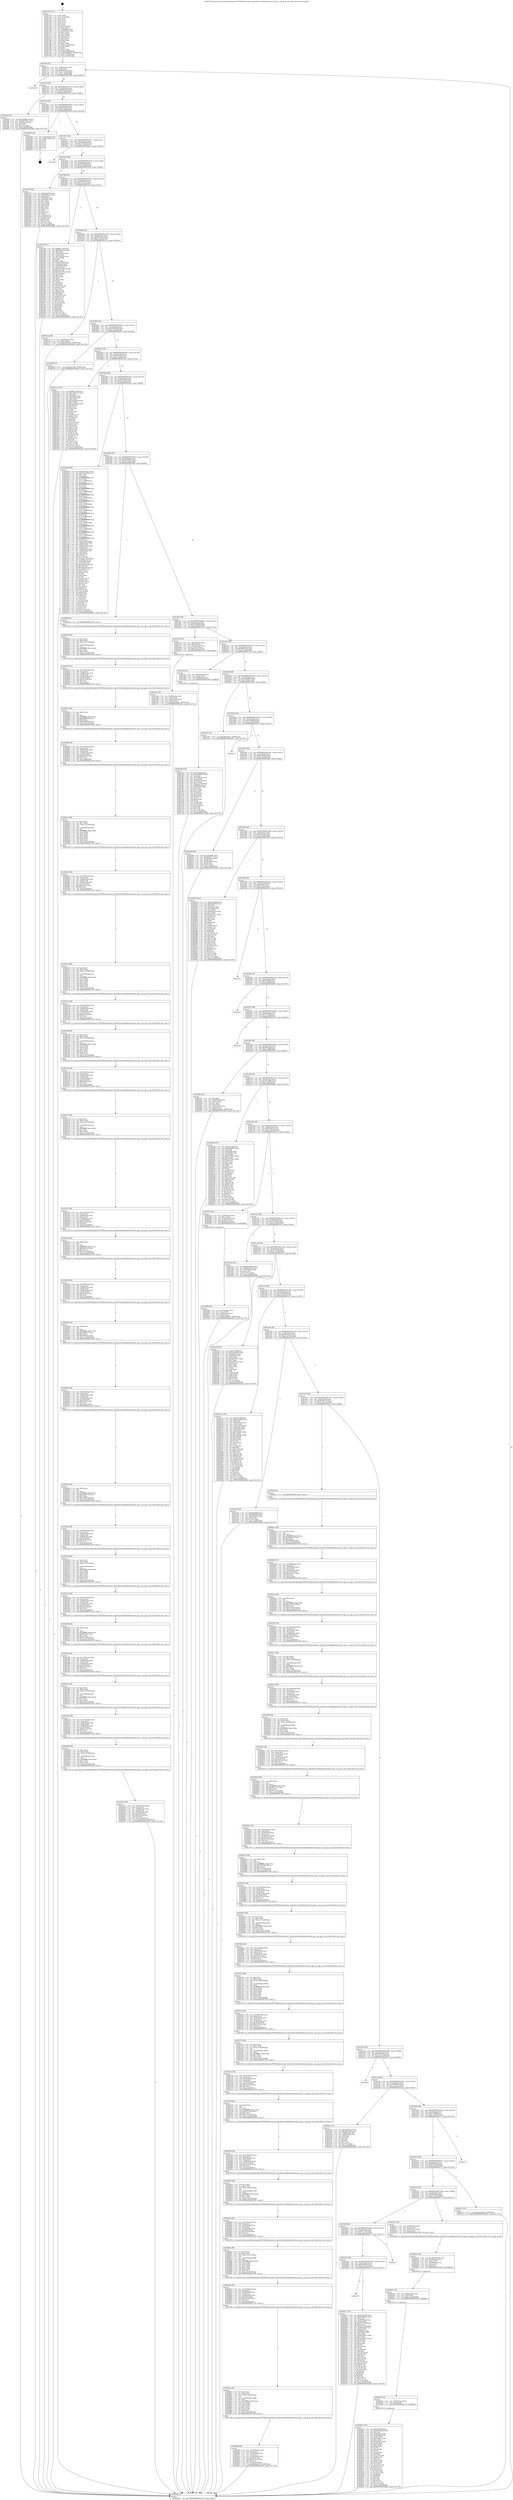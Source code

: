 digraph "0x401750" {
  label = "0x401750 (/mnt/c/Users/mathe/Desktop/tcc/POCII/binaries/extr_linuxdriversinfinibandswrxerxe_qp.c_rxe_qp_to_init_Final-ollvm.out::main(0))"
  labelloc = "t"
  node[shape=record]

  Entry [label="",width=0.3,height=0.3,shape=circle,fillcolor=black,style=filled]
  "0x4017bf" [label="{
     0x4017bf [32]\l
     | [instrs]\l
     &nbsp;&nbsp;0x4017bf \<+6\>: mov -0x90(%rbp),%eax\l
     &nbsp;&nbsp;0x4017c5 \<+2\>: mov %eax,%ecx\l
     &nbsp;&nbsp;0x4017c7 \<+6\>: sub $0x864d3d2a,%ecx\l
     &nbsp;&nbsp;0x4017cd \<+6\>: mov %eax,-0xa4(%rbp)\l
     &nbsp;&nbsp;0x4017d3 \<+6\>: mov %ecx,-0xa8(%rbp)\l
     &nbsp;&nbsp;0x4017d9 \<+6\>: je 0000000000401d58 \<main+0x608\>\l
  }"]
  "0x401d58" [label="{
     0x401d58\l
  }", style=dashed]
  "0x4017df" [label="{
     0x4017df [28]\l
     | [instrs]\l
     &nbsp;&nbsp;0x4017df \<+5\>: jmp 00000000004017e4 \<main+0x94\>\l
     &nbsp;&nbsp;0x4017e4 \<+6\>: mov -0xa4(%rbp),%eax\l
     &nbsp;&nbsp;0x4017ea \<+5\>: sub $0x8692ab2d,%eax\l
     &nbsp;&nbsp;0x4017ef \<+6\>: mov %eax,-0xac(%rbp)\l
     &nbsp;&nbsp;0x4017f5 \<+6\>: je 0000000000401fea \<main+0x89a\>\l
  }"]
  Exit [label="",width=0.3,height=0.3,shape=circle,fillcolor=black,style=filled,peripheries=2]
  "0x401fea" [label="{
     0x401fea [30]\l
     | [instrs]\l
     &nbsp;&nbsp;0x401fea \<+5\>: mov $0x22a9be1d,%eax\l
     &nbsp;&nbsp;0x401fef \<+5\>: mov $0xcb670597,%ecx\l
     &nbsp;&nbsp;0x401ff4 \<+3\>: mov -0x2d(%rbp),%dl\l
     &nbsp;&nbsp;0x401ff7 \<+3\>: test $0x1,%dl\l
     &nbsp;&nbsp;0x401ffa \<+3\>: cmovne %ecx,%eax\l
     &nbsp;&nbsp;0x401ffd \<+6\>: mov %eax,-0x90(%rbp)\l
     &nbsp;&nbsp;0x402003 \<+5\>: jmp 0000000000402e8b \<main+0x173b\>\l
  }"]
  "0x4017fb" [label="{
     0x4017fb [28]\l
     | [instrs]\l
     &nbsp;&nbsp;0x4017fb \<+5\>: jmp 0000000000401800 \<main+0xb0\>\l
     &nbsp;&nbsp;0x401800 \<+6\>: mov -0xa4(%rbp),%eax\l
     &nbsp;&nbsp;0x401806 \<+5\>: sub $0x8ec0c9eb,%eax\l
     &nbsp;&nbsp;0x40180b \<+6\>: mov %eax,-0xb0(%rbp)\l
     &nbsp;&nbsp;0x401811 \<+6\>: je 0000000000402d40 \<main+0x15f0\>\l
  }"]
  "0x402b65" [label="{
     0x402b65 [147]\l
     | [instrs]\l
     &nbsp;&nbsp;0x402b65 \<+5\>: mov $0x8141f8f,%eax\l
     &nbsp;&nbsp;0x402b6a \<+5\>: mov $0xb8356330,%esi\l
     &nbsp;&nbsp;0x402b6f \<+2\>: mov $0x1,%cl\l
     &nbsp;&nbsp;0x402b71 \<+7\>: mov 0x40505c,%edx\l
     &nbsp;&nbsp;0x402b78 \<+8\>: mov 0x405060,%r8d\l
     &nbsp;&nbsp;0x402b80 \<+3\>: mov %edx,%r9d\l
     &nbsp;&nbsp;0x402b83 \<+7\>: sub $0x5190c3,%r9d\l
     &nbsp;&nbsp;0x402b8a \<+4\>: sub $0x1,%r9d\l
     &nbsp;&nbsp;0x402b8e \<+7\>: add $0x5190c3,%r9d\l
     &nbsp;&nbsp;0x402b95 \<+4\>: imul %r9d,%edx\l
     &nbsp;&nbsp;0x402b99 \<+3\>: and $0x1,%edx\l
     &nbsp;&nbsp;0x402b9c \<+3\>: cmp $0x0,%edx\l
     &nbsp;&nbsp;0x402b9f \<+4\>: sete %r10b\l
     &nbsp;&nbsp;0x402ba3 \<+4\>: cmp $0xa,%r8d\l
     &nbsp;&nbsp;0x402ba7 \<+4\>: setl %r11b\l
     &nbsp;&nbsp;0x402bab \<+3\>: mov %r10b,%bl\l
     &nbsp;&nbsp;0x402bae \<+3\>: xor $0xff,%bl\l
     &nbsp;&nbsp;0x402bb1 \<+3\>: mov %r11b,%r14b\l
     &nbsp;&nbsp;0x402bb4 \<+4\>: xor $0xff,%r14b\l
     &nbsp;&nbsp;0x402bb8 \<+3\>: xor $0x0,%cl\l
     &nbsp;&nbsp;0x402bbb \<+3\>: mov %bl,%r15b\l
     &nbsp;&nbsp;0x402bbe \<+4\>: and $0x0,%r15b\l
     &nbsp;&nbsp;0x402bc2 \<+3\>: and %cl,%r10b\l
     &nbsp;&nbsp;0x402bc5 \<+3\>: mov %r14b,%r12b\l
     &nbsp;&nbsp;0x402bc8 \<+4\>: and $0x0,%r12b\l
     &nbsp;&nbsp;0x402bcc \<+3\>: and %cl,%r11b\l
     &nbsp;&nbsp;0x402bcf \<+3\>: or %r10b,%r15b\l
     &nbsp;&nbsp;0x402bd2 \<+3\>: or %r11b,%r12b\l
     &nbsp;&nbsp;0x402bd5 \<+3\>: xor %r12b,%r15b\l
     &nbsp;&nbsp;0x402bd8 \<+3\>: or %r14b,%bl\l
     &nbsp;&nbsp;0x402bdb \<+3\>: xor $0xff,%bl\l
     &nbsp;&nbsp;0x402bde \<+3\>: or $0x0,%cl\l
     &nbsp;&nbsp;0x402be1 \<+2\>: and %cl,%bl\l
     &nbsp;&nbsp;0x402be3 \<+3\>: or %bl,%r15b\l
     &nbsp;&nbsp;0x402be6 \<+4\>: test $0x1,%r15b\l
     &nbsp;&nbsp;0x402bea \<+3\>: cmovne %esi,%eax\l
     &nbsp;&nbsp;0x402bed \<+6\>: mov %eax,-0x90(%rbp)\l
     &nbsp;&nbsp;0x402bf3 \<+5\>: jmp 0000000000402e8b \<main+0x173b\>\l
  }"]
  "0x402d40" [label="{
     0x402d40 [18]\l
     | [instrs]\l
     &nbsp;&nbsp;0x402d40 \<+3\>: mov -0x2c(%rbp),%eax\l
     &nbsp;&nbsp;0x402d43 \<+4\>: lea -0x28(%rbp),%rsp\l
     &nbsp;&nbsp;0x402d47 \<+1\>: pop %rbx\l
     &nbsp;&nbsp;0x402d48 \<+2\>: pop %r12\l
     &nbsp;&nbsp;0x402d4a \<+2\>: pop %r13\l
     &nbsp;&nbsp;0x402d4c \<+2\>: pop %r14\l
     &nbsp;&nbsp;0x402d4e \<+2\>: pop %r15\l
     &nbsp;&nbsp;0x402d50 \<+1\>: pop %rbp\l
     &nbsp;&nbsp;0x402d51 \<+1\>: ret\l
  }"]
  "0x401817" [label="{
     0x401817 [28]\l
     | [instrs]\l
     &nbsp;&nbsp;0x401817 \<+5\>: jmp 000000000040181c \<main+0xcc\>\l
     &nbsp;&nbsp;0x40181c \<+6\>: mov -0xa4(%rbp),%eax\l
     &nbsp;&nbsp;0x401822 \<+5\>: sub $0x9744cd69,%eax\l
     &nbsp;&nbsp;0x401827 \<+6\>: mov %eax,-0xb4(%rbp)\l
     &nbsp;&nbsp;0x40182d \<+6\>: je 0000000000402dec \<main+0x169c\>\l
  }"]
  "0x402b59" [label="{
     0x402b59 [12]\l
     | [instrs]\l
     &nbsp;&nbsp;0x402b59 \<+4\>: mov -0x50(%rbp),%rdi\l
     &nbsp;&nbsp;0x402b5d \<+3\>: mov (%rdi),%rdi\l
     &nbsp;&nbsp;0x402b60 \<+5\>: call 0000000000401030 \<free@plt\>\l
     | [calls]\l
     &nbsp;&nbsp;0x401030 \{1\} (unknown)\l
  }"]
  "0x402dec" [label="{
     0x402dec\l
  }", style=dashed]
  "0x401833" [label="{
     0x401833 [28]\l
     | [instrs]\l
     &nbsp;&nbsp;0x401833 \<+5\>: jmp 0000000000401838 \<main+0xe8\>\l
     &nbsp;&nbsp;0x401838 \<+6\>: mov -0xa4(%rbp),%eax\l
     &nbsp;&nbsp;0x40183e \<+5\>: sub $0x9906c00f,%eax\l
     &nbsp;&nbsp;0x401843 \<+6\>: mov %eax,-0xb8(%rbp)\l
     &nbsp;&nbsp;0x401849 \<+6\>: je 0000000000401d79 \<main+0x629\>\l
  }"]
  "0x402b47" [label="{
     0x402b47 [18]\l
     | [instrs]\l
     &nbsp;&nbsp;0x402b47 \<+4\>: mov -0x68(%rbp),%rdi\l
     &nbsp;&nbsp;0x402b4b \<+3\>: mov (%rdi),%rdi\l
     &nbsp;&nbsp;0x402b4e \<+6\>: mov %eax,-0x1dc(%rbp)\l
     &nbsp;&nbsp;0x402b54 \<+5\>: call 0000000000401030 \<free@plt\>\l
     | [calls]\l
     &nbsp;&nbsp;0x401030 \{1\} (unknown)\l
  }"]
  "0x401d79" [label="{
     0x401d79 [86]\l
     | [instrs]\l
     &nbsp;&nbsp;0x401d79 \<+5\>: mov $0x5eba6e8,%eax\l
     &nbsp;&nbsp;0x401d7e \<+5\>: mov $0xd881bc6c,%ecx\l
     &nbsp;&nbsp;0x401d83 \<+2\>: xor %edx,%edx\l
     &nbsp;&nbsp;0x401d85 \<+7\>: mov 0x40505c,%esi\l
     &nbsp;&nbsp;0x401d8c \<+7\>: mov 0x405060,%edi\l
     &nbsp;&nbsp;0x401d93 \<+3\>: sub $0x1,%edx\l
     &nbsp;&nbsp;0x401d96 \<+3\>: mov %esi,%r8d\l
     &nbsp;&nbsp;0x401d99 \<+3\>: add %edx,%r8d\l
     &nbsp;&nbsp;0x401d9c \<+4\>: imul %r8d,%esi\l
     &nbsp;&nbsp;0x401da0 \<+3\>: and $0x1,%esi\l
     &nbsp;&nbsp;0x401da3 \<+3\>: cmp $0x0,%esi\l
     &nbsp;&nbsp;0x401da6 \<+4\>: sete %r9b\l
     &nbsp;&nbsp;0x401daa \<+3\>: cmp $0xa,%edi\l
     &nbsp;&nbsp;0x401dad \<+4\>: setl %r10b\l
     &nbsp;&nbsp;0x401db1 \<+3\>: mov %r9b,%r11b\l
     &nbsp;&nbsp;0x401db4 \<+3\>: and %r10b,%r11b\l
     &nbsp;&nbsp;0x401db7 \<+3\>: xor %r10b,%r9b\l
     &nbsp;&nbsp;0x401dba \<+3\>: or %r9b,%r11b\l
     &nbsp;&nbsp;0x401dbd \<+4\>: test $0x1,%r11b\l
     &nbsp;&nbsp;0x401dc1 \<+3\>: cmovne %ecx,%eax\l
     &nbsp;&nbsp;0x401dc4 \<+6\>: mov %eax,-0x90(%rbp)\l
     &nbsp;&nbsp;0x401dca \<+5\>: jmp 0000000000402e8b \<main+0x173b\>\l
  }"]
  "0x40184f" [label="{
     0x40184f [28]\l
     | [instrs]\l
     &nbsp;&nbsp;0x40184f \<+5\>: jmp 0000000000401854 \<main+0x104\>\l
     &nbsp;&nbsp;0x401854 \<+6\>: mov -0xa4(%rbp),%eax\l
     &nbsp;&nbsp;0x40185a \<+5\>: sub $0xa28577f2,%eax\l
     &nbsp;&nbsp;0x40185f \<+6\>: mov %eax,-0xbc(%rbp)\l
     &nbsp;&nbsp;0x401865 \<+6\>: je 0000000000401f3f \<main+0x7ef\>\l
  }"]
  "0x402b2a" [label="{
     0x402b2a [29]\l
     | [instrs]\l
     &nbsp;&nbsp;0x402b2a \<+10\>: movabs $0x4030b6,%rdi\l
     &nbsp;&nbsp;0x402b34 \<+4\>: mov -0x40(%rbp),%rsi\l
     &nbsp;&nbsp;0x402b38 \<+2\>: mov %eax,(%rsi)\l
     &nbsp;&nbsp;0x402b3a \<+4\>: mov -0x40(%rbp),%rsi\l
     &nbsp;&nbsp;0x402b3e \<+2\>: mov (%rsi),%esi\l
     &nbsp;&nbsp;0x402b40 \<+2\>: mov $0x0,%al\l
     &nbsp;&nbsp;0x402b42 \<+5\>: call 0000000000401040 \<printf@plt\>\l
     | [calls]\l
     &nbsp;&nbsp;0x401040 \{1\} (unknown)\l
  }"]
  "0x401f3f" [label="{
     0x401f3f [171]\l
     | [instrs]\l
     &nbsp;&nbsp;0x401f3f \<+5\>: mov $0x68cc71f8,%eax\l
     &nbsp;&nbsp;0x401f44 \<+5\>: mov $0x8692ab2d,%ecx\l
     &nbsp;&nbsp;0x401f49 \<+2\>: mov $0x1,%dl\l
     &nbsp;&nbsp;0x401f4b \<+4\>: mov -0x60(%rbp),%rsi\l
     &nbsp;&nbsp;0x401f4f \<+2\>: mov (%rsi),%edi\l
     &nbsp;&nbsp;0x401f51 \<+4\>: mov -0x70(%rbp),%rsi\l
     &nbsp;&nbsp;0x401f55 \<+2\>: cmp (%rsi),%edi\l
     &nbsp;&nbsp;0x401f57 \<+4\>: setl %r8b\l
     &nbsp;&nbsp;0x401f5b \<+4\>: and $0x1,%r8b\l
     &nbsp;&nbsp;0x401f5f \<+4\>: mov %r8b,-0x2d(%rbp)\l
     &nbsp;&nbsp;0x401f63 \<+7\>: mov 0x40505c,%edi\l
     &nbsp;&nbsp;0x401f6a \<+8\>: mov 0x405060,%r9d\l
     &nbsp;&nbsp;0x401f72 \<+3\>: mov %edi,%r10d\l
     &nbsp;&nbsp;0x401f75 \<+7\>: sub $0x907ec952,%r10d\l
     &nbsp;&nbsp;0x401f7c \<+4\>: sub $0x1,%r10d\l
     &nbsp;&nbsp;0x401f80 \<+7\>: add $0x907ec952,%r10d\l
     &nbsp;&nbsp;0x401f87 \<+4\>: imul %r10d,%edi\l
     &nbsp;&nbsp;0x401f8b \<+3\>: and $0x1,%edi\l
     &nbsp;&nbsp;0x401f8e \<+3\>: cmp $0x0,%edi\l
     &nbsp;&nbsp;0x401f91 \<+4\>: sete %r8b\l
     &nbsp;&nbsp;0x401f95 \<+4\>: cmp $0xa,%r9d\l
     &nbsp;&nbsp;0x401f99 \<+4\>: setl %r11b\l
     &nbsp;&nbsp;0x401f9d \<+3\>: mov %r8b,%bl\l
     &nbsp;&nbsp;0x401fa0 \<+3\>: xor $0xff,%bl\l
     &nbsp;&nbsp;0x401fa3 \<+3\>: mov %r11b,%r14b\l
     &nbsp;&nbsp;0x401fa6 \<+4\>: xor $0xff,%r14b\l
     &nbsp;&nbsp;0x401faa \<+3\>: xor $0x1,%dl\l
     &nbsp;&nbsp;0x401fad \<+3\>: mov %bl,%r15b\l
     &nbsp;&nbsp;0x401fb0 \<+4\>: and $0xff,%r15b\l
     &nbsp;&nbsp;0x401fb4 \<+3\>: and %dl,%r8b\l
     &nbsp;&nbsp;0x401fb7 \<+3\>: mov %r14b,%r12b\l
     &nbsp;&nbsp;0x401fba \<+4\>: and $0xff,%r12b\l
     &nbsp;&nbsp;0x401fbe \<+3\>: and %dl,%r11b\l
     &nbsp;&nbsp;0x401fc1 \<+3\>: or %r8b,%r15b\l
     &nbsp;&nbsp;0x401fc4 \<+3\>: or %r11b,%r12b\l
     &nbsp;&nbsp;0x401fc7 \<+3\>: xor %r12b,%r15b\l
     &nbsp;&nbsp;0x401fca \<+3\>: or %r14b,%bl\l
     &nbsp;&nbsp;0x401fcd \<+3\>: xor $0xff,%bl\l
     &nbsp;&nbsp;0x401fd0 \<+3\>: or $0x1,%dl\l
     &nbsp;&nbsp;0x401fd3 \<+2\>: and %dl,%bl\l
     &nbsp;&nbsp;0x401fd5 \<+3\>: or %bl,%r15b\l
     &nbsp;&nbsp;0x401fd8 \<+4\>: test $0x1,%r15b\l
     &nbsp;&nbsp;0x401fdc \<+3\>: cmovne %ecx,%eax\l
     &nbsp;&nbsp;0x401fdf \<+6\>: mov %eax,-0x90(%rbp)\l
     &nbsp;&nbsp;0x401fe5 \<+5\>: jmp 0000000000402e8b \<main+0x173b\>\l
  }"]
  "0x40186b" [label="{
     0x40186b [28]\l
     | [instrs]\l
     &nbsp;&nbsp;0x40186b \<+5\>: jmp 0000000000401870 \<main+0x120\>\l
     &nbsp;&nbsp;0x401870 \<+6\>: mov -0xa4(%rbp),%eax\l
     &nbsp;&nbsp;0x401876 \<+5\>: sub $0xb5b1502c,%eax\l
     &nbsp;&nbsp;0x40187b \<+6\>: mov %eax,-0xc0(%rbp)\l
     &nbsp;&nbsp;0x401881 \<+6\>: je 0000000000402c2a \<main+0x14da\>\l
  }"]
  "0x401b97" [label="{
     0x401b97\l
  }", style=dashed]
  "0x402c2a" [label="{
     0x402c2a [28]\l
     | [instrs]\l
     &nbsp;&nbsp;0x402c2a \<+7\>: mov -0x88(%rbp),%rax\l
     &nbsp;&nbsp;0x402c31 \<+6\>: movl $0x0,(%rax)\l
     &nbsp;&nbsp;0x402c37 \<+10\>: movl $0x3413c7f8,-0x90(%rbp)\l
     &nbsp;&nbsp;0x402c41 \<+5\>: jmp 0000000000402e8b \<main+0x173b\>\l
  }"]
  "0x401887" [label="{
     0x401887 [28]\l
     | [instrs]\l
     &nbsp;&nbsp;0x401887 \<+5\>: jmp 000000000040188c \<main+0x13c\>\l
     &nbsp;&nbsp;0x40188c \<+6\>: mov -0xa4(%rbp),%eax\l
     &nbsp;&nbsp;0x401892 \<+5\>: sub $0xb8356330,%eax\l
     &nbsp;&nbsp;0x401897 \<+6\>: mov %eax,-0xc4(%rbp)\l
     &nbsp;&nbsp;0x40189d \<+6\>: je 0000000000402bf8 \<main+0x14a8\>\l
  }"]
  "0x4029c7" [label="{
     0x4029c7 [174]\l
     | [instrs]\l
     &nbsp;&nbsp;0x4029c7 \<+5\>: mov $0x9744cd69,%eax\l
     &nbsp;&nbsp;0x4029cc \<+5\>: mov $0x68938e4e,%ecx\l
     &nbsp;&nbsp;0x4029d1 \<+2\>: mov $0x1,%dl\l
     &nbsp;&nbsp;0x4029d3 \<+4\>: mov -0x48(%rbp),%rsi\l
     &nbsp;&nbsp;0x4029d7 \<+2\>: mov (%rsi),%edi\l
     &nbsp;&nbsp;0x4029d9 \<+6\>: sub $0x87d1338f,%edi\l
     &nbsp;&nbsp;0x4029df \<+3\>: add $0x1,%edi\l
     &nbsp;&nbsp;0x4029e2 \<+6\>: add $0x87d1338f,%edi\l
     &nbsp;&nbsp;0x4029e8 \<+4\>: mov -0x48(%rbp),%rsi\l
     &nbsp;&nbsp;0x4029ec \<+2\>: mov %edi,(%rsi)\l
     &nbsp;&nbsp;0x4029ee \<+7\>: mov 0x40505c,%edi\l
     &nbsp;&nbsp;0x4029f5 \<+8\>: mov 0x405060,%r8d\l
     &nbsp;&nbsp;0x4029fd \<+3\>: mov %edi,%r9d\l
     &nbsp;&nbsp;0x402a00 \<+7\>: sub $0x54509e57,%r9d\l
     &nbsp;&nbsp;0x402a07 \<+4\>: sub $0x1,%r9d\l
     &nbsp;&nbsp;0x402a0b \<+7\>: add $0x54509e57,%r9d\l
     &nbsp;&nbsp;0x402a12 \<+4\>: imul %r9d,%edi\l
     &nbsp;&nbsp;0x402a16 \<+3\>: and $0x1,%edi\l
     &nbsp;&nbsp;0x402a19 \<+3\>: cmp $0x0,%edi\l
     &nbsp;&nbsp;0x402a1c \<+4\>: sete %r10b\l
     &nbsp;&nbsp;0x402a20 \<+4\>: cmp $0xa,%r8d\l
     &nbsp;&nbsp;0x402a24 \<+4\>: setl %r11b\l
     &nbsp;&nbsp;0x402a28 \<+3\>: mov %r10b,%bl\l
     &nbsp;&nbsp;0x402a2b \<+3\>: xor $0xff,%bl\l
     &nbsp;&nbsp;0x402a2e \<+3\>: mov %r11b,%r14b\l
     &nbsp;&nbsp;0x402a31 \<+4\>: xor $0xff,%r14b\l
     &nbsp;&nbsp;0x402a35 \<+3\>: xor $0x0,%dl\l
     &nbsp;&nbsp;0x402a38 \<+3\>: mov %bl,%r15b\l
     &nbsp;&nbsp;0x402a3b \<+4\>: and $0x0,%r15b\l
     &nbsp;&nbsp;0x402a3f \<+3\>: and %dl,%r10b\l
     &nbsp;&nbsp;0x402a42 \<+3\>: mov %r14b,%r12b\l
     &nbsp;&nbsp;0x402a45 \<+4\>: and $0x0,%r12b\l
     &nbsp;&nbsp;0x402a49 \<+3\>: and %dl,%r11b\l
     &nbsp;&nbsp;0x402a4c \<+3\>: or %r10b,%r15b\l
     &nbsp;&nbsp;0x402a4f \<+3\>: or %r11b,%r12b\l
     &nbsp;&nbsp;0x402a52 \<+3\>: xor %r12b,%r15b\l
     &nbsp;&nbsp;0x402a55 \<+3\>: or %r14b,%bl\l
     &nbsp;&nbsp;0x402a58 \<+3\>: xor $0xff,%bl\l
     &nbsp;&nbsp;0x402a5b \<+3\>: or $0x0,%dl\l
     &nbsp;&nbsp;0x402a5e \<+2\>: and %dl,%bl\l
     &nbsp;&nbsp;0x402a60 \<+3\>: or %bl,%r15b\l
     &nbsp;&nbsp;0x402a63 \<+4\>: test $0x1,%r15b\l
     &nbsp;&nbsp;0x402a67 \<+3\>: cmovne %ecx,%eax\l
     &nbsp;&nbsp;0x402a6a \<+6\>: mov %eax,-0x90(%rbp)\l
     &nbsp;&nbsp;0x402a70 \<+5\>: jmp 0000000000402e8b \<main+0x173b\>\l
  }"]
  "0x402bf8" [label="{
     0x402bf8 [15]\l
     | [instrs]\l
     &nbsp;&nbsp;0x402bf8 \<+10\>: movl $0xb5b1502c,-0x90(%rbp)\l
     &nbsp;&nbsp;0x402c02 \<+5\>: jmp 0000000000402e8b \<main+0x173b\>\l
  }"]
  "0x4018a3" [label="{
     0x4018a3 [28]\l
     | [instrs]\l
     &nbsp;&nbsp;0x4018a3 \<+5\>: jmp 00000000004018a8 \<main+0x158\>\l
     &nbsp;&nbsp;0x4018a8 \<+6\>: mov -0xa4(%rbp),%eax\l
     &nbsp;&nbsp;0x4018ae \<+5\>: sub $0xbe81ab61,%eax\l
     &nbsp;&nbsp;0x4018b3 \<+6\>: mov %eax,-0xc8(%rbp)\l
     &nbsp;&nbsp;0x4018b9 \<+6\>: je 0000000000401eac \<main+0x75c\>\l
  }"]
  "0x401b7b" [label="{
     0x401b7b [28]\l
     | [instrs]\l
     &nbsp;&nbsp;0x401b7b \<+5\>: jmp 0000000000401b80 \<main+0x430\>\l
     &nbsp;&nbsp;0x401b80 \<+6\>: mov -0xa4(%rbp),%eax\l
     &nbsp;&nbsp;0x401b86 \<+5\>: sub $0x68cfe63b,%eax\l
     &nbsp;&nbsp;0x401b8b \<+6\>: mov %eax,-0x130(%rbp)\l
     &nbsp;&nbsp;0x401b91 \<+6\>: je 00000000004029c7 \<main+0x1277\>\l
  }"]
  "0x401eac" [label="{
     0x401eac [147]\l
     | [instrs]\l
     &nbsp;&nbsp;0x401eac \<+5\>: mov $0x68cc71f8,%eax\l
     &nbsp;&nbsp;0x401eb1 \<+5\>: mov $0xa28577f2,%ecx\l
     &nbsp;&nbsp;0x401eb6 \<+2\>: mov $0x1,%dl\l
     &nbsp;&nbsp;0x401eb8 \<+7\>: mov 0x40505c,%esi\l
     &nbsp;&nbsp;0x401ebf \<+7\>: mov 0x405060,%edi\l
     &nbsp;&nbsp;0x401ec6 \<+3\>: mov %esi,%r8d\l
     &nbsp;&nbsp;0x401ec9 \<+7\>: sub $0xac4adbdc,%r8d\l
     &nbsp;&nbsp;0x401ed0 \<+4\>: sub $0x1,%r8d\l
     &nbsp;&nbsp;0x401ed4 \<+7\>: add $0xac4adbdc,%r8d\l
     &nbsp;&nbsp;0x401edb \<+4\>: imul %r8d,%esi\l
     &nbsp;&nbsp;0x401edf \<+3\>: and $0x1,%esi\l
     &nbsp;&nbsp;0x401ee2 \<+3\>: cmp $0x0,%esi\l
     &nbsp;&nbsp;0x401ee5 \<+4\>: sete %r9b\l
     &nbsp;&nbsp;0x401ee9 \<+3\>: cmp $0xa,%edi\l
     &nbsp;&nbsp;0x401eec \<+4\>: setl %r10b\l
     &nbsp;&nbsp;0x401ef0 \<+3\>: mov %r9b,%r11b\l
     &nbsp;&nbsp;0x401ef3 \<+4\>: xor $0xff,%r11b\l
     &nbsp;&nbsp;0x401ef7 \<+3\>: mov %r10b,%bl\l
     &nbsp;&nbsp;0x401efa \<+3\>: xor $0xff,%bl\l
     &nbsp;&nbsp;0x401efd \<+3\>: xor $0x0,%dl\l
     &nbsp;&nbsp;0x401f00 \<+3\>: mov %r11b,%r14b\l
     &nbsp;&nbsp;0x401f03 \<+4\>: and $0x0,%r14b\l
     &nbsp;&nbsp;0x401f07 \<+3\>: and %dl,%r9b\l
     &nbsp;&nbsp;0x401f0a \<+3\>: mov %bl,%r15b\l
     &nbsp;&nbsp;0x401f0d \<+4\>: and $0x0,%r15b\l
     &nbsp;&nbsp;0x401f11 \<+3\>: and %dl,%r10b\l
     &nbsp;&nbsp;0x401f14 \<+3\>: or %r9b,%r14b\l
     &nbsp;&nbsp;0x401f17 \<+3\>: or %r10b,%r15b\l
     &nbsp;&nbsp;0x401f1a \<+3\>: xor %r15b,%r14b\l
     &nbsp;&nbsp;0x401f1d \<+3\>: or %bl,%r11b\l
     &nbsp;&nbsp;0x401f20 \<+4\>: xor $0xff,%r11b\l
     &nbsp;&nbsp;0x401f24 \<+3\>: or $0x0,%dl\l
     &nbsp;&nbsp;0x401f27 \<+3\>: and %dl,%r11b\l
     &nbsp;&nbsp;0x401f2a \<+3\>: or %r11b,%r14b\l
     &nbsp;&nbsp;0x401f2d \<+4\>: test $0x1,%r14b\l
     &nbsp;&nbsp;0x401f31 \<+3\>: cmovne %ecx,%eax\l
     &nbsp;&nbsp;0x401f34 \<+6\>: mov %eax,-0x90(%rbp)\l
     &nbsp;&nbsp;0x401f3a \<+5\>: jmp 0000000000402e8b \<main+0x173b\>\l
  }"]
  "0x4018bf" [label="{
     0x4018bf [28]\l
     | [instrs]\l
     &nbsp;&nbsp;0x4018bf \<+5\>: jmp 00000000004018c4 \<main+0x174\>\l
     &nbsp;&nbsp;0x4018c4 \<+6\>: mov -0xa4(%rbp),%eax\l
     &nbsp;&nbsp;0x4018ca \<+5\>: sub $0xc8015ef9,%eax\l
     &nbsp;&nbsp;0x4018cf \<+6\>: mov %eax,-0xcc(%rbp)\l
     &nbsp;&nbsp;0x4018d5 \<+6\>: je 0000000000401bd6 \<main+0x486\>\l
  }"]
  "0x402dc7" [label="{
     0x402dc7\l
  }", style=dashed]
  "0x401bd6" [label="{
     0x401bd6 [356]\l
     | [instrs]\l
     &nbsp;&nbsp;0x401bd6 \<+5\>: mov $0x53d5251a,%eax\l
     &nbsp;&nbsp;0x401bdb \<+5\>: mov $0x33b33642,%ecx\l
     &nbsp;&nbsp;0x401be0 \<+2\>: mov $0x1,%dl\l
     &nbsp;&nbsp;0x401be2 \<+3\>: mov %rsp,%rsi\l
     &nbsp;&nbsp;0x401be5 \<+4\>: add $0xfffffffffffffff0,%rsi\l
     &nbsp;&nbsp;0x401be9 \<+3\>: mov %rsi,%rsp\l
     &nbsp;&nbsp;0x401bec \<+7\>: mov %rsi,-0x88(%rbp)\l
     &nbsp;&nbsp;0x401bf3 \<+3\>: mov %rsp,%rsi\l
     &nbsp;&nbsp;0x401bf6 \<+4\>: add $0xfffffffffffffff0,%rsi\l
     &nbsp;&nbsp;0x401bfa \<+3\>: mov %rsi,%rsp\l
     &nbsp;&nbsp;0x401bfd \<+3\>: mov %rsp,%rdi\l
     &nbsp;&nbsp;0x401c00 \<+4\>: add $0xfffffffffffffff0,%rdi\l
     &nbsp;&nbsp;0x401c04 \<+3\>: mov %rdi,%rsp\l
     &nbsp;&nbsp;0x401c07 \<+4\>: mov %rdi,-0x80(%rbp)\l
     &nbsp;&nbsp;0x401c0b \<+3\>: mov %rsp,%rdi\l
     &nbsp;&nbsp;0x401c0e \<+4\>: add $0xfffffffffffffff0,%rdi\l
     &nbsp;&nbsp;0x401c12 \<+3\>: mov %rdi,%rsp\l
     &nbsp;&nbsp;0x401c15 \<+4\>: mov %rdi,-0x78(%rbp)\l
     &nbsp;&nbsp;0x401c19 \<+3\>: mov %rsp,%rdi\l
     &nbsp;&nbsp;0x401c1c \<+4\>: add $0xfffffffffffffff0,%rdi\l
     &nbsp;&nbsp;0x401c20 \<+3\>: mov %rdi,%rsp\l
     &nbsp;&nbsp;0x401c23 \<+4\>: mov %rdi,-0x70(%rbp)\l
     &nbsp;&nbsp;0x401c27 \<+3\>: mov %rsp,%rdi\l
     &nbsp;&nbsp;0x401c2a \<+4\>: add $0xfffffffffffffff0,%rdi\l
     &nbsp;&nbsp;0x401c2e \<+3\>: mov %rdi,%rsp\l
     &nbsp;&nbsp;0x401c31 \<+4\>: mov %rdi,-0x68(%rbp)\l
     &nbsp;&nbsp;0x401c35 \<+3\>: mov %rsp,%rdi\l
     &nbsp;&nbsp;0x401c38 \<+4\>: add $0xfffffffffffffff0,%rdi\l
     &nbsp;&nbsp;0x401c3c \<+3\>: mov %rdi,%rsp\l
     &nbsp;&nbsp;0x401c3f \<+4\>: mov %rdi,-0x60(%rbp)\l
     &nbsp;&nbsp;0x401c43 \<+3\>: mov %rsp,%rdi\l
     &nbsp;&nbsp;0x401c46 \<+4\>: add $0xfffffffffffffff0,%rdi\l
     &nbsp;&nbsp;0x401c4a \<+3\>: mov %rdi,%rsp\l
     &nbsp;&nbsp;0x401c4d \<+4\>: mov %rdi,-0x58(%rbp)\l
     &nbsp;&nbsp;0x401c51 \<+3\>: mov %rsp,%rdi\l
     &nbsp;&nbsp;0x401c54 \<+4\>: add $0xfffffffffffffff0,%rdi\l
     &nbsp;&nbsp;0x401c58 \<+3\>: mov %rdi,%rsp\l
     &nbsp;&nbsp;0x401c5b \<+4\>: mov %rdi,-0x50(%rbp)\l
     &nbsp;&nbsp;0x401c5f \<+3\>: mov %rsp,%rdi\l
     &nbsp;&nbsp;0x401c62 \<+4\>: add $0xfffffffffffffff0,%rdi\l
     &nbsp;&nbsp;0x401c66 \<+3\>: mov %rdi,%rsp\l
     &nbsp;&nbsp;0x401c69 \<+4\>: mov %rdi,-0x48(%rbp)\l
     &nbsp;&nbsp;0x401c6d \<+3\>: mov %rsp,%rdi\l
     &nbsp;&nbsp;0x401c70 \<+4\>: add $0xfffffffffffffff0,%rdi\l
     &nbsp;&nbsp;0x401c74 \<+3\>: mov %rdi,%rsp\l
     &nbsp;&nbsp;0x401c77 \<+4\>: mov %rdi,-0x40(%rbp)\l
     &nbsp;&nbsp;0x401c7b \<+7\>: mov -0x88(%rbp),%rdi\l
     &nbsp;&nbsp;0x401c82 \<+6\>: movl $0x0,(%rdi)\l
     &nbsp;&nbsp;0x401c88 \<+7\>: mov -0x94(%rbp),%r8d\l
     &nbsp;&nbsp;0x401c8f \<+3\>: mov %r8d,(%rsi)\l
     &nbsp;&nbsp;0x401c92 \<+4\>: mov -0x80(%rbp),%rdi\l
     &nbsp;&nbsp;0x401c96 \<+7\>: mov -0xa0(%rbp),%r9\l
     &nbsp;&nbsp;0x401c9d \<+3\>: mov %r9,(%rdi)\l
     &nbsp;&nbsp;0x401ca0 \<+3\>: cmpl $0x2,(%rsi)\l
     &nbsp;&nbsp;0x401ca3 \<+4\>: setne %r10b\l
     &nbsp;&nbsp;0x401ca7 \<+4\>: and $0x1,%r10b\l
     &nbsp;&nbsp;0x401cab \<+4\>: mov %r10b,-0x35(%rbp)\l
     &nbsp;&nbsp;0x401caf \<+8\>: mov 0x40505c,%r11d\l
     &nbsp;&nbsp;0x401cb7 \<+7\>: mov 0x405060,%ebx\l
     &nbsp;&nbsp;0x401cbe \<+3\>: mov %r11d,%r14d\l
     &nbsp;&nbsp;0x401cc1 \<+7\>: add $0x2fdbd20,%r14d\l
     &nbsp;&nbsp;0x401cc8 \<+4\>: sub $0x1,%r14d\l
     &nbsp;&nbsp;0x401ccc \<+7\>: sub $0x2fdbd20,%r14d\l
     &nbsp;&nbsp;0x401cd3 \<+4\>: imul %r14d,%r11d\l
     &nbsp;&nbsp;0x401cd7 \<+4\>: and $0x1,%r11d\l
     &nbsp;&nbsp;0x401cdb \<+4\>: cmp $0x0,%r11d\l
     &nbsp;&nbsp;0x401cdf \<+4\>: sete %r10b\l
     &nbsp;&nbsp;0x401ce3 \<+3\>: cmp $0xa,%ebx\l
     &nbsp;&nbsp;0x401ce6 \<+4\>: setl %r15b\l
     &nbsp;&nbsp;0x401cea \<+3\>: mov %r10b,%r12b\l
     &nbsp;&nbsp;0x401ced \<+4\>: xor $0xff,%r12b\l
     &nbsp;&nbsp;0x401cf1 \<+3\>: mov %r15b,%r13b\l
     &nbsp;&nbsp;0x401cf4 \<+4\>: xor $0xff,%r13b\l
     &nbsp;&nbsp;0x401cf8 \<+3\>: xor $0x1,%dl\l
     &nbsp;&nbsp;0x401cfb \<+3\>: mov %r12b,%sil\l
     &nbsp;&nbsp;0x401cfe \<+4\>: and $0xff,%sil\l
     &nbsp;&nbsp;0x401d02 \<+3\>: and %dl,%r10b\l
     &nbsp;&nbsp;0x401d05 \<+3\>: mov %r13b,%dil\l
     &nbsp;&nbsp;0x401d08 \<+4\>: and $0xff,%dil\l
     &nbsp;&nbsp;0x401d0c \<+3\>: and %dl,%r15b\l
     &nbsp;&nbsp;0x401d0f \<+3\>: or %r10b,%sil\l
     &nbsp;&nbsp;0x401d12 \<+3\>: or %r15b,%dil\l
     &nbsp;&nbsp;0x401d15 \<+3\>: xor %dil,%sil\l
     &nbsp;&nbsp;0x401d18 \<+3\>: or %r13b,%r12b\l
     &nbsp;&nbsp;0x401d1b \<+4\>: xor $0xff,%r12b\l
     &nbsp;&nbsp;0x401d1f \<+3\>: or $0x1,%dl\l
     &nbsp;&nbsp;0x401d22 \<+3\>: and %dl,%r12b\l
     &nbsp;&nbsp;0x401d25 \<+3\>: or %r12b,%sil\l
     &nbsp;&nbsp;0x401d28 \<+4\>: test $0x1,%sil\l
     &nbsp;&nbsp;0x401d2c \<+3\>: cmovne %ecx,%eax\l
     &nbsp;&nbsp;0x401d2f \<+6\>: mov %eax,-0x90(%rbp)\l
     &nbsp;&nbsp;0x401d35 \<+5\>: jmp 0000000000402e8b \<main+0x173b\>\l
  }"]
  "0x4018db" [label="{
     0x4018db [28]\l
     | [instrs]\l
     &nbsp;&nbsp;0x4018db \<+5\>: jmp 00000000004018e0 \<main+0x190\>\l
     &nbsp;&nbsp;0x4018e0 \<+6\>: mov -0xa4(%rbp),%eax\l
     &nbsp;&nbsp;0x4018e6 \<+5\>: sub $0xcb670597,%eax\l
     &nbsp;&nbsp;0x4018eb \<+6\>: mov %eax,-0xd0(%rbp)\l
     &nbsp;&nbsp;0x4018f1 \<+6\>: je 0000000000402008 \<main+0x8b8\>\l
  }"]
  "0x401b5f" [label="{
     0x401b5f [28]\l
     | [instrs]\l
     &nbsp;&nbsp;0x401b5f \<+5\>: jmp 0000000000401b64 \<main+0x414\>\l
     &nbsp;&nbsp;0x401b64 \<+6\>: mov -0xa4(%rbp),%eax\l
     &nbsp;&nbsp;0x401b6a \<+5\>: sub $0x68cc71f8,%eax\l
     &nbsp;&nbsp;0x401b6f \<+6\>: mov %eax,-0x12c(%rbp)\l
     &nbsp;&nbsp;0x401b75 \<+6\>: je 0000000000402dc7 \<main+0x1677\>\l
  }"]
  "0x402008" [label="{
     0x402008 [5]\l
     | [instrs]\l
     &nbsp;&nbsp;0x402008 \<+5\>: call 0000000000401160 \<next_i\>\l
     | [calls]\l
     &nbsp;&nbsp;0x401160 \{1\} (/mnt/c/Users/mathe/Desktop/tcc/POCII/binaries/extr_linuxdriversinfinibandswrxerxe_qp.c_rxe_qp_to_init_Final-ollvm.out::next_i)\l
  }"]
  "0x4018f7" [label="{
     0x4018f7 [28]\l
     | [instrs]\l
     &nbsp;&nbsp;0x4018f7 \<+5\>: jmp 00000000004018fc \<main+0x1ac\>\l
     &nbsp;&nbsp;0x4018fc \<+6\>: mov -0xa4(%rbp),%eax\l
     &nbsp;&nbsp;0x401902 \<+5\>: sub $0xd5fab6d8,%eax\l
     &nbsp;&nbsp;0x401907 \<+6\>: mov %eax,-0xd4(%rbp)\l
     &nbsp;&nbsp;0x40190d \<+6\>: je 0000000000401e72 \<main+0x722\>\l
  }"]
  "0x402b17" [label="{
     0x402b17 [19]\l
     | [instrs]\l
     &nbsp;&nbsp;0x402b17 \<+4\>: mov -0x68(%rbp),%rax\l
     &nbsp;&nbsp;0x402b1b \<+3\>: mov (%rax),%rdi\l
     &nbsp;&nbsp;0x402b1e \<+4\>: mov -0x50(%rbp),%rax\l
     &nbsp;&nbsp;0x402b22 \<+3\>: mov (%rax),%rsi\l
     &nbsp;&nbsp;0x402b25 \<+5\>: call 00000000004013b0 \<rxe_qp_to_init\>\l
     | [calls]\l
     &nbsp;&nbsp;0x4013b0 \{1\} (/mnt/c/Users/mathe/Desktop/tcc/POCII/binaries/extr_linuxdriversinfinibandswrxerxe_qp.c_rxe_qp_to_init_Final-ollvm.out::rxe_qp_to_init)\l
  }"]
  "0x401e72" [label="{
     0x401e72 [26]\l
     | [instrs]\l
     &nbsp;&nbsp;0x401e72 \<+4\>: mov -0x70(%rbp),%rax\l
     &nbsp;&nbsp;0x401e76 \<+6\>: movl $0x1,(%rax)\l
     &nbsp;&nbsp;0x401e7c \<+4\>: mov -0x70(%rbp),%rax\l
     &nbsp;&nbsp;0x401e80 \<+3\>: movslq (%rax),%rax\l
     &nbsp;&nbsp;0x401e83 \<+4\>: imul $0x34,%rax,%rdi\l
     &nbsp;&nbsp;0x401e87 \<+5\>: call 0000000000401050 \<malloc@plt\>\l
     | [calls]\l
     &nbsp;&nbsp;0x401050 \{1\} (unknown)\l
  }"]
  "0x401913" [label="{
     0x401913 [28]\l
     | [instrs]\l
     &nbsp;&nbsp;0x401913 \<+5\>: jmp 0000000000401918 \<main+0x1c8\>\l
     &nbsp;&nbsp;0x401918 \<+6\>: mov -0xa4(%rbp),%eax\l
     &nbsp;&nbsp;0x40191e \<+5\>: sub $0xd881bc6c,%eax\l
     &nbsp;&nbsp;0x401923 \<+6\>: mov %eax,-0xd8(%rbp)\l
     &nbsp;&nbsp;0x401929 \<+6\>: je 0000000000401dcf \<main+0x67f\>\l
  }"]
  "0x401b43" [label="{
     0x401b43 [28]\l
     | [instrs]\l
     &nbsp;&nbsp;0x401b43 \<+5\>: jmp 0000000000401b48 \<main+0x3f8\>\l
     &nbsp;&nbsp;0x401b48 \<+6\>: mov -0xa4(%rbp),%eax\l
     &nbsp;&nbsp;0x401b4e \<+5\>: sub $0x68bfe981,%eax\l
     &nbsp;&nbsp;0x401b53 \<+6\>: mov %eax,-0x128(%rbp)\l
     &nbsp;&nbsp;0x401b59 \<+6\>: je 0000000000402b17 \<main+0x13c7\>\l
  }"]
  "0x401dcf" [label="{
     0x401dcf [16]\l
     | [instrs]\l
     &nbsp;&nbsp;0x401dcf \<+4\>: mov -0x80(%rbp),%rax\l
     &nbsp;&nbsp;0x401dd3 \<+3\>: mov (%rax),%rax\l
     &nbsp;&nbsp;0x401dd6 \<+4\>: mov 0x8(%rax),%rdi\l
     &nbsp;&nbsp;0x401dda \<+5\>: call 0000000000401060 \<atoi@plt\>\l
     | [calls]\l
     &nbsp;&nbsp;0x401060 \{1\} (unknown)\l
  }"]
  "0x40192f" [label="{
     0x40192f [28]\l
     | [instrs]\l
     &nbsp;&nbsp;0x40192f \<+5\>: jmp 0000000000401934 \<main+0x1e4\>\l
     &nbsp;&nbsp;0x401934 \<+6\>: mov -0xa4(%rbp),%eax\l
     &nbsp;&nbsp;0x40193a \<+5\>: sub $0xdc388872,%eax\l
     &nbsp;&nbsp;0x40193f \<+6\>: mov %eax,-0xdc(%rbp)\l
     &nbsp;&nbsp;0x401945 \<+6\>: je 0000000000401e45 \<main+0x6f5\>\l
  }"]
  "0x402a75" [label="{
     0x402a75 [15]\l
     | [instrs]\l
     &nbsp;&nbsp;0x402a75 \<+10\>: movl $0xebc0b653,-0x90(%rbp)\l
     &nbsp;&nbsp;0x402a7f \<+5\>: jmp 0000000000402e8b \<main+0x173b\>\l
  }"]
  "0x401e45" [label="{
     0x401e45 [15]\l
     | [instrs]\l
     &nbsp;&nbsp;0x401e45 \<+10\>: movl $0x46d3eda7,-0x90(%rbp)\l
     &nbsp;&nbsp;0x401e4f \<+5\>: jmp 0000000000402e8b \<main+0x173b\>\l
  }"]
  "0x40194b" [label="{
     0x40194b [28]\l
     | [instrs]\l
     &nbsp;&nbsp;0x40194b \<+5\>: jmp 0000000000401950 \<main+0x200\>\l
     &nbsp;&nbsp;0x401950 \<+6\>: mov -0xa4(%rbp),%eax\l
     &nbsp;&nbsp;0x401956 \<+5\>: sub $0xe9eb609f,%eax\l
     &nbsp;&nbsp;0x40195b \<+6\>: mov %eax,-0xe0(%rbp)\l
     &nbsp;&nbsp;0x401961 \<+6\>: je 0000000000402c07 \<main+0x14b7\>\l
  }"]
  "0x401b27" [label="{
     0x401b27 [28]\l
     | [instrs]\l
     &nbsp;&nbsp;0x401b27 \<+5\>: jmp 0000000000401b2c \<main+0x3dc\>\l
     &nbsp;&nbsp;0x401b2c \<+6\>: mov -0xa4(%rbp),%eax\l
     &nbsp;&nbsp;0x401b32 \<+5\>: sub $0x68938e4e,%eax\l
     &nbsp;&nbsp;0x401b37 \<+6\>: mov %eax,-0x124(%rbp)\l
     &nbsp;&nbsp;0x401b3d \<+6\>: je 0000000000402a75 \<main+0x1325\>\l
  }"]
  "0x402c07" [label="{
     0x402c07\l
  }", style=dashed]
  "0x401967" [label="{
     0x401967 [28]\l
     | [instrs]\l
     &nbsp;&nbsp;0x401967 \<+5\>: jmp 000000000040196c \<main+0x21c\>\l
     &nbsp;&nbsp;0x40196c \<+6\>: mov -0xa4(%rbp),%eax\l
     &nbsp;&nbsp;0x401972 \<+5\>: sub $0xebc0b653,%eax\l
     &nbsp;&nbsp;0x401977 \<+6\>: mov %eax,-0xe4(%rbp)\l
     &nbsp;&nbsp;0x40197d \<+6\>: je 00000000004024b8 \<main+0xd68\>\l
  }"]
  "0x402e73" [label="{
     0x402e73\l
  }", style=dashed]
  "0x4024b8" [label="{
     0x4024b8 [36]\l
     | [instrs]\l
     &nbsp;&nbsp;0x4024b8 \<+5\>: mov $0x156cdf62,%eax\l
     &nbsp;&nbsp;0x4024bd \<+5\>: mov $0x50a80173,%ecx\l
     &nbsp;&nbsp;0x4024c2 \<+4\>: mov -0x48(%rbp),%rdx\l
     &nbsp;&nbsp;0x4024c6 \<+2\>: mov (%rdx),%esi\l
     &nbsp;&nbsp;0x4024c8 \<+4\>: mov -0x58(%rbp),%rdx\l
     &nbsp;&nbsp;0x4024cc \<+2\>: cmp (%rdx),%esi\l
     &nbsp;&nbsp;0x4024ce \<+3\>: cmovl %ecx,%eax\l
     &nbsp;&nbsp;0x4024d1 \<+6\>: mov %eax,-0x90(%rbp)\l
     &nbsp;&nbsp;0x4024d7 \<+5\>: jmp 0000000000402e8b \<main+0x173b\>\l
  }"]
  "0x401983" [label="{
     0x401983 [28]\l
     | [instrs]\l
     &nbsp;&nbsp;0x401983 \<+5\>: jmp 0000000000401988 \<main+0x238\>\l
     &nbsp;&nbsp;0x401988 \<+6\>: mov -0xa4(%rbp),%eax\l
     &nbsp;&nbsp;0x40198e \<+5\>: sub $0xf5adc870,%eax\l
     &nbsp;&nbsp;0x401993 \<+6\>: mov %eax,-0xe8(%rbp)\l
     &nbsp;&nbsp;0x401999 \<+6\>: je 0000000000402934 \<main+0x11e4\>\l
  }"]
  "0x402904" [label="{
     0x402904 [48]\l
     | [instrs]\l
     &nbsp;&nbsp;0x402904 \<+6\>: mov -0x1d8(%rbp),%ecx\l
     &nbsp;&nbsp;0x40290a \<+3\>: imul %eax,%ecx\l
     &nbsp;&nbsp;0x40290d \<+4\>: mov -0x50(%rbp),%rsi\l
     &nbsp;&nbsp;0x402911 \<+3\>: mov (%rsi),%rsi\l
     &nbsp;&nbsp;0x402914 \<+4\>: mov -0x48(%rbp),%rdi\l
     &nbsp;&nbsp;0x402918 \<+3\>: movslq (%rdi),%rdi\l
     &nbsp;&nbsp;0x40291b \<+4\>: imul $0x34,%rdi,%rdi\l
     &nbsp;&nbsp;0x40291f \<+3\>: add %rdi,%rsi\l
     &nbsp;&nbsp;0x402922 \<+3\>: mov %ecx,0x30(%rsi)\l
     &nbsp;&nbsp;0x402925 \<+10\>: movl $0xf5adc870,-0x90(%rbp)\l
     &nbsp;&nbsp;0x40292f \<+5\>: jmp 0000000000402e8b \<main+0x173b\>\l
  }"]
  "0x402934" [label="{
     0x402934 [147]\l
     | [instrs]\l
     &nbsp;&nbsp;0x402934 \<+5\>: mov $0x9744cd69,%eax\l
     &nbsp;&nbsp;0x402939 \<+5\>: mov $0x68cfe63b,%ecx\l
     &nbsp;&nbsp;0x40293e \<+2\>: mov $0x1,%dl\l
     &nbsp;&nbsp;0x402940 \<+7\>: mov 0x40505c,%esi\l
     &nbsp;&nbsp;0x402947 \<+7\>: mov 0x405060,%edi\l
     &nbsp;&nbsp;0x40294e \<+3\>: mov %esi,%r8d\l
     &nbsp;&nbsp;0x402951 \<+7\>: sub $0x4dd1ba1,%r8d\l
     &nbsp;&nbsp;0x402958 \<+4\>: sub $0x1,%r8d\l
     &nbsp;&nbsp;0x40295c \<+7\>: add $0x4dd1ba1,%r8d\l
     &nbsp;&nbsp;0x402963 \<+4\>: imul %r8d,%esi\l
     &nbsp;&nbsp;0x402967 \<+3\>: and $0x1,%esi\l
     &nbsp;&nbsp;0x40296a \<+3\>: cmp $0x0,%esi\l
     &nbsp;&nbsp;0x40296d \<+4\>: sete %r9b\l
     &nbsp;&nbsp;0x402971 \<+3\>: cmp $0xa,%edi\l
     &nbsp;&nbsp;0x402974 \<+4\>: setl %r10b\l
     &nbsp;&nbsp;0x402978 \<+3\>: mov %r9b,%r11b\l
     &nbsp;&nbsp;0x40297b \<+4\>: xor $0xff,%r11b\l
     &nbsp;&nbsp;0x40297f \<+3\>: mov %r10b,%bl\l
     &nbsp;&nbsp;0x402982 \<+3\>: xor $0xff,%bl\l
     &nbsp;&nbsp;0x402985 \<+3\>: xor $0x0,%dl\l
     &nbsp;&nbsp;0x402988 \<+3\>: mov %r11b,%r14b\l
     &nbsp;&nbsp;0x40298b \<+4\>: and $0x0,%r14b\l
     &nbsp;&nbsp;0x40298f \<+3\>: and %dl,%r9b\l
     &nbsp;&nbsp;0x402992 \<+3\>: mov %bl,%r15b\l
     &nbsp;&nbsp;0x402995 \<+4\>: and $0x0,%r15b\l
     &nbsp;&nbsp;0x402999 \<+3\>: and %dl,%r10b\l
     &nbsp;&nbsp;0x40299c \<+3\>: or %r9b,%r14b\l
     &nbsp;&nbsp;0x40299f \<+3\>: or %r10b,%r15b\l
     &nbsp;&nbsp;0x4029a2 \<+3\>: xor %r15b,%r14b\l
     &nbsp;&nbsp;0x4029a5 \<+3\>: or %bl,%r11b\l
     &nbsp;&nbsp;0x4029a8 \<+4\>: xor $0xff,%r11b\l
     &nbsp;&nbsp;0x4029ac \<+3\>: or $0x0,%dl\l
     &nbsp;&nbsp;0x4029af \<+3\>: and %dl,%r11b\l
     &nbsp;&nbsp;0x4029b2 \<+3\>: or %r11b,%r14b\l
     &nbsp;&nbsp;0x4029b5 \<+4\>: test $0x1,%r14b\l
     &nbsp;&nbsp;0x4029b9 \<+3\>: cmovne %ecx,%eax\l
     &nbsp;&nbsp;0x4029bc \<+6\>: mov %eax,-0x90(%rbp)\l
     &nbsp;&nbsp;0x4029c2 \<+5\>: jmp 0000000000402e8b \<main+0x173b\>\l
  }"]
  "0x40199f" [label="{
     0x40199f [28]\l
     | [instrs]\l
     &nbsp;&nbsp;0x40199f \<+5\>: jmp 00000000004019a4 \<main+0x254\>\l
     &nbsp;&nbsp;0x4019a4 \<+6\>: mov -0xa4(%rbp),%eax\l
     &nbsp;&nbsp;0x4019aa \<+5\>: sub $0x447b01,%eax\l
     &nbsp;&nbsp;0x4019af \<+6\>: mov %eax,-0xec(%rbp)\l
     &nbsp;&nbsp;0x4019b5 \<+6\>: je 0000000000402c16 \<main+0x14c6\>\l
  }"]
  "0x4028ca" [label="{
     0x4028ca [58]\l
     | [instrs]\l
     &nbsp;&nbsp;0x4028ca \<+2\>: xor %ecx,%ecx\l
     &nbsp;&nbsp;0x4028cc \<+5\>: mov $0x2,%edx\l
     &nbsp;&nbsp;0x4028d1 \<+6\>: mov %edx,-0x1d4(%rbp)\l
     &nbsp;&nbsp;0x4028d7 \<+1\>: cltd\l
     &nbsp;&nbsp;0x4028d8 \<+7\>: mov -0x1d4(%rbp),%r8d\l
     &nbsp;&nbsp;0x4028df \<+3\>: idiv %r8d\l
     &nbsp;&nbsp;0x4028e2 \<+6\>: imul $0xfffffffe,%edx,%edx\l
     &nbsp;&nbsp;0x4028e8 \<+3\>: mov %ecx,%r9d\l
     &nbsp;&nbsp;0x4028eb \<+3\>: sub %edx,%r9d\l
     &nbsp;&nbsp;0x4028ee \<+2\>: mov %ecx,%edx\l
     &nbsp;&nbsp;0x4028f0 \<+3\>: sub $0x1,%edx\l
     &nbsp;&nbsp;0x4028f3 \<+3\>: add %edx,%r9d\l
     &nbsp;&nbsp;0x4028f6 \<+3\>: sub %r9d,%ecx\l
     &nbsp;&nbsp;0x4028f9 \<+6\>: mov %ecx,-0x1d8(%rbp)\l
     &nbsp;&nbsp;0x4028ff \<+5\>: call 0000000000401160 \<next_i\>\l
     | [calls]\l
     &nbsp;&nbsp;0x401160 \{1\} (/mnt/c/Users/mathe/Desktop/tcc/POCII/binaries/extr_linuxdriversinfinibandswrxerxe_qp.c_rxe_qp_to_init_Final-ollvm.out::next_i)\l
  }"]
  "0x402c16" [label="{
     0x402c16\l
  }", style=dashed]
  "0x4019bb" [label="{
     0x4019bb [28]\l
     | [instrs]\l
     &nbsp;&nbsp;0x4019bb \<+5\>: jmp 00000000004019c0 \<main+0x270\>\l
     &nbsp;&nbsp;0x4019c0 \<+6\>: mov -0xa4(%rbp),%eax\l
     &nbsp;&nbsp;0x4019c6 \<+5\>: sub $0x5eba6e8,%eax\l
     &nbsp;&nbsp;0x4019cb \<+6\>: mov %eax,-0xf0(%rbp)\l
     &nbsp;&nbsp;0x4019d1 \<+6\>: je 0000000000402d97 \<main+0x1647\>\l
  }"]
  "0x4028a4" [label="{
     0x4028a4 [38]\l
     | [instrs]\l
     &nbsp;&nbsp;0x4028a4 \<+6\>: mov -0x1d0(%rbp),%ecx\l
     &nbsp;&nbsp;0x4028aa \<+3\>: imul %eax,%ecx\l
     &nbsp;&nbsp;0x4028ad \<+4\>: mov -0x50(%rbp),%rsi\l
     &nbsp;&nbsp;0x4028b1 \<+3\>: mov (%rsi),%rsi\l
     &nbsp;&nbsp;0x4028b4 \<+4\>: mov -0x48(%rbp),%rdi\l
     &nbsp;&nbsp;0x4028b8 \<+3\>: movslq (%rdi),%rdi\l
     &nbsp;&nbsp;0x4028bb \<+4\>: imul $0x34,%rdi,%rdi\l
     &nbsp;&nbsp;0x4028bf \<+3\>: add %rdi,%rsi\l
     &nbsp;&nbsp;0x4028c2 \<+3\>: mov %ecx,0x2c(%rsi)\l
     &nbsp;&nbsp;0x4028c5 \<+5\>: call 0000000000401160 \<next_i\>\l
     | [calls]\l
     &nbsp;&nbsp;0x401160 \{1\} (/mnt/c/Users/mathe/Desktop/tcc/POCII/binaries/extr_linuxdriversinfinibandswrxerxe_qp.c_rxe_qp_to_init_Final-ollvm.out::next_i)\l
  }"]
  "0x402d97" [label="{
     0x402d97\l
  }", style=dashed]
  "0x4019d7" [label="{
     0x4019d7 [28]\l
     | [instrs]\l
     &nbsp;&nbsp;0x4019d7 \<+5\>: jmp 00000000004019dc \<main+0x28c\>\l
     &nbsp;&nbsp;0x4019dc \<+6\>: mov -0xa4(%rbp),%eax\l
     &nbsp;&nbsp;0x4019e2 \<+5\>: sub $0x8141f8f,%eax\l
     &nbsp;&nbsp;0x4019e7 \<+6\>: mov %eax,-0xf4(%rbp)\l
     &nbsp;&nbsp;0x4019ed \<+6\>: je 0000000000402e16 \<main+0x16c6\>\l
  }"]
  "0x40286a" [label="{
     0x40286a [58]\l
     | [instrs]\l
     &nbsp;&nbsp;0x40286a \<+2\>: xor %ecx,%ecx\l
     &nbsp;&nbsp;0x40286c \<+5\>: mov $0x2,%edx\l
     &nbsp;&nbsp;0x402871 \<+6\>: mov %edx,-0x1cc(%rbp)\l
     &nbsp;&nbsp;0x402877 \<+1\>: cltd\l
     &nbsp;&nbsp;0x402878 \<+7\>: mov -0x1cc(%rbp),%r8d\l
     &nbsp;&nbsp;0x40287f \<+3\>: idiv %r8d\l
     &nbsp;&nbsp;0x402882 \<+6\>: imul $0xfffffffe,%edx,%edx\l
     &nbsp;&nbsp;0x402888 \<+3\>: mov %ecx,%r9d\l
     &nbsp;&nbsp;0x40288b \<+3\>: sub %edx,%r9d\l
     &nbsp;&nbsp;0x40288e \<+2\>: mov %ecx,%edx\l
     &nbsp;&nbsp;0x402890 \<+3\>: sub $0x1,%edx\l
     &nbsp;&nbsp;0x402893 \<+3\>: add %edx,%r9d\l
     &nbsp;&nbsp;0x402896 \<+3\>: sub %r9d,%ecx\l
     &nbsp;&nbsp;0x402899 \<+6\>: mov %ecx,-0x1d0(%rbp)\l
     &nbsp;&nbsp;0x40289f \<+5\>: call 0000000000401160 \<next_i\>\l
     | [calls]\l
     &nbsp;&nbsp;0x401160 \{1\} (/mnt/c/Users/mathe/Desktop/tcc/POCII/binaries/extr_linuxdriversinfinibandswrxerxe_qp.c_rxe_qp_to_init_Final-ollvm.out::next_i)\l
  }"]
  "0x402e16" [label="{
     0x402e16\l
  }", style=dashed]
  "0x4019f3" [label="{
     0x4019f3 [28]\l
     | [instrs]\l
     &nbsp;&nbsp;0x4019f3 \<+5\>: jmp 00000000004019f8 \<main+0x2a8\>\l
     &nbsp;&nbsp;0x4019f8 \<+6\>: mov -0xa4(%rbp),%eax\l
     &nbsp;&nbsp;0x4019fe \<+5\>: sub $0xe80edaf,%eax\l
     &nbsp;&nbsp;0x401a03 \<+6\>: mov %eax,-0xf8(%rbp)\l
     &nbsp;&nbsp;0x401a09 \<+6\>: je 000000000040245c \<main+0xd0c\>\l
  }"]
  "0x402844" [label="{
     0x402844 [38]\l
     | [instrs]\l
     &nbsp;&nbsp;0x402844 \<+6\>: mov -0x1c8(%rbp),%ecx\l
     &nbsp;&nbsp;0x40284a \<+3\>: imul %eax,%ecx\l
     &nbsp;&nbsp;0x40284d \<+4\>: mov -0x50(%rbp),%rsi\l
     &nbsp;&nbsp;0x402851 \<+3\>: mov (%rsi),%rsi\l
     &nbsp;&nbsp;0x402854 \<+4\>: mov -0x48(%rbp),%rdi\l
     &nbsp;&nbsp;0x402858 \<+3\>: movslq (%rdi),%rdi\l
     &nbsp;&nbsp;0x40285b \<+4\>: imul $0x34,%rdi,%rdi\l
     &nbsp;&nbsp;0x40285f \<+3\>: add %rdi,%rsi\l
     &nbsp;&nbsp;0x402862 \<+3\>: mov %ecx,0x28(%rsi)\l
     &nbsp;&nbsp;0x402865 \<+5\>: call 0000000000401160 \<next_i\>\l
     | [calls]\l
     &nbsp;&nbsp;0x401160 \{1\} (/mnt/c/Users/mathe/Desktop/tcc/POCII/binaries/extr_linuxdriversinfinibandswrxerxe_qp.c_rxe_qp_to_init_Final-ollvm.out::next_i)\l
  }"]
  "0x40245c" [label="{
     0x40245c [34]\l
     | [instrs]\l
     &nbsp;&nbsp;0x40245c \<+2\>: xor %eax,%eax\l
     &nbsp;&nbsp;0x40245e \<+4\>: mov -0x60(%rbp),%rcx\l
     &nbsp;&nbsp;0x402462 \<+2\>: mov (%rcx),%edx\l
     &nbsp;&nbsp;0x402464 \<+3\>: sub $0x1,%eax\l
     &nbsp;&nbsp;0x402467 \<+2\>: sub %eax,%edx\l
     &nbsp;&nbsp;0x402469 \<+4\>: mov -0x60(%rbp),%rcx\l
     &nbsp;&nbsp;0x40246d \<+2\>: mov %edx,(%rcx)\l
     &nbsp;&nbsp;0x40246f \<+10\>: movl $0xbe81ab61,-0x90(%rbp)\l
     &nbsp;&nbsp;0x402479 \<+5\>: jmp 0000000000402e8b \<main+0x173b\>\l
  }"]
  "0x401a0f" [label="{
     0x401a0f [28]\l
     | [instrs]\l
     &nbsp;&nbsp;0x401a0f \<+5\>: jmp 0000000000401a14 \<main+0x2c4\>\l
     &nbsp;&nbsp;0x401a14 \<+6\>: mov -0xa4(%rbp),%eax\l
     &nbsp;&nbsp;0x401a1a \<+5\>: sub $0x156cdf62,%eax\l
     &nbsp;&nbsp;0x401a1f \<+6\>: mov %eax,-0xfc(%rbp)\l
     &nbsp;&nbsp;0x401a25 \<+6\>: je 0000000000402a84 \<main+0x1334\>\l
  }"]
  "0x402816" [label="{
     0x402816 [46]\l
     | [instrs]\l
     &nbsp;&nbsp;0x402816 \<+2\>: xor %ecx,%ecx\l
     &nbsp;&nbsp;0x402818 \<+5\>: mov $0x2,%edx\l
     &nbsp;&nbsp;0x40281d \<+6\>: mov %edx,-0x1c4(%rbp)\l
     &nbsp;&nbsp;0x402823 \<+1\>: cltd\l
     &nbsp;&nbsp;0x402824 \<+7\>: mov -0x1c4(%rbp),%r8d\l
     &nbsp;&nbsp;0x40282b \<+3\>: idiv %r8d\l
     &nbsp;&nbsp;0x40282e \<+6\>: imul $0xfffffffe,%edx,%edx\l
     &nbsp;&nbsp;0x402834 \<+3\>: sub $0x1,%ecx\l
     &nbsp;&nbsp;0x402837 \<+2\>: sub %ecx,%edx\l
     &nbsp;&nbsp;0x402839 \<+6\>: mov %edx,-0x1c8(%rbp)\l
     &nbsp;&nbsp;0x40283f \<+5\>: call 0000000000401160 \<next_i\>\l
     | [calls]\l
     &nbsp;&nbsp;0x401160 \{1\} (/mnt/c/Users/mathe/Desktop/tcc/POCII/binaries/extr_linuxdriversinfinibandswrxerxe_qp.c_rxe_qp_to_init_Final-ollvm.out::next_i)\l
  }"]
  "0x402a84" [label="{
     0x402a84 [147]\l
     | [instrs]\l
     &nbsp;&nbsp;0x402a84 \<+5\>: mov $0x8141f8f,%eax\l
     &nbsp;&nbsp;0x402a89 \<+5\>: mov $0x68bfe981,%ecx\l
     &nbsp;&nbsp;0x402a8e \<+2\>: mov $0x1,%dl\l
     &nbsp;&nbsp;0x402a90 \<+7\>: mov 0x40505c,%esi\l
     &nbsp;&nbsp;0x402a97 \<+7\>: mov 0x405060,%edi\l
     &nbsp;&nbsp;0x402a9e \<+3\>: mov %esi,%r8d\l
     &nbsp;&nbsp;0x402aa1 \<+7\>: sub $0x3017fe4c,%r8d\l
     &nbsp;&nbsp;0x402aa8 \<+4\>: sub $0x1,%r8d\l
     &nbsp;&nbsp;0x402aac \<+7\>: add $0x3017fe4c,%r8d\l
     &nbsp;&nbsp;0x402ab3 \<+4\>: imul %r8d,%esi\l
     &nbsp;&nbsp;0x402ab7 \<+3\>: and $0x1,%esi\l
     &nbsp;&nbsp;0x402aba \<+3\>: cmp $0x0,%esi\l
     &nbsp;&nbsp;0x402abd \<+4\>: sete %r9b\l
     &nbsp;&nbsp;0x402ac1 \<+3\>: cmp $0xa,%edi\l
     &nbsp;&nbsp;0x402ac4 \<+4\>: setl %r10b\l
     &nbsp;&nbsp;0x402ac8 \<+3\>: mov %r9b,%r11b\l
     &nbsp;&nbsp;0x402acb \<+4\>: xor $0xff,%r11b\l
     &nbsp;&nbsp;0x402acf \<+3\>: mov %r10b,%bl\l
     &nbsp;&nbsp;0x402ad2 \<+3\>: xor $0xff,%bl\l
     &nbsp;&nbsp;0x402ad5 \<+3\>: xor $0x1,%dl\l
     &nbsp;&nbsp;0x402ad8 \<+3\>: mov %r11b,%r14b\l
     &nbsp;&nbsp;0x402adb \<+4\>: and $0xff,%r14b\l
     &nbsp;&nbsp;0x402adf \<+3\>: and %dl,%r9b\l
     &nbsp;&nbsp;0x402ae2 \<+3\>: mov %bl,%r15b\l
     &nbsp;&nbsp;0x402ae5 \<+4\>: and $0xff,%r15b\l
     &nbsp;&nbsp;0x402ae9 \<+3\>: and %dl,%r10b\l
     &nbsp;&nbsp;0x402aec \<+3\>: or %r9b,%r14b\l
     &nbsp;&nbsp;0x402aef \<+3\>: or %r10b,%r15b\l
     &nbsp;&nbsp;0x402af2 \<+3\>: xor %r15b,%r14b\l
     &nbsp;&nbsp;0x402af5 \<+3\>: or %bl,%r11b\l
     &nbsp;&nbsp;0x402af8 \<+4\>: xor $0xff,%r11b\l
     &nbsp;&nbsp;0x402afc \<+3\>: or $0x1,%dl\l
     &nbsp;&nbsp;0x402aff \<+3\>: and %dl,%r11b\l
     &nbsp;&nbsp;0x402b02 \<+3\>: or %r11b,%r14b\l
     &nbsp;&nbsp;0x402b05 \<+4\>: test $0x1,%r14b\l
     &nbsp;&nbsp;0x402b09 \<+3\>: cmovne %ecx,%eax\l
     &nbsp;&nbsp;0x402b0c \<+6\>: mov %eax,-0x90(%rbp)\l
     &nbsp;&nbsp;0x402b12 \<+5\>: jmp 0000000000402e8b \<main+0x173b\>\l
  }"]
  "0x401a2b" [label="{
     0x401a2b [28]\l
     | [instrs]\l
     &nbsp;&nbsp;0x401a2b \<+5\>: jmp 0000000000401a30 \<main+0x2e0\>\l
     &nbsp;&nbsp;0x401a30 \<+6\>: mov -0xa4(%rbp),%eax\l
     &nbsp;&nbsp;0x401a36 \<+5\>: sub $0x22a9be1d,%eax\l
     &nbsp;&nbsp;0x401a3b \<+6\>: mov %eax,-0x100(%rbp)\l
     &nbsp;&nbsp;0x401a41 \<+6\>: je 000000000040247e \<main+0xd2e\>\l
  }"]
  "0x4027f0" [label="{
     0x4027f0 [38]\l
     | [instrs]\l
     &nbsp;&nbsp;0x4027f0 \<+6\>: mov -0x1c0(%rbp),%ecx\l
     &nbsp;&nbsp;0x4027f6 \<+3\>: imul %eax,%ecx\l
     &nbsp;&nbsp;0x4027f9 \<+4\>: mov -0x50(%rbp),%rsi\l
     &nbsp;&nbsp;0x4027fd \<+3\>: mov (%rsi),%rsi\l
     &nbsp;&nbsp;0x402800 \<+4\>: mov -0x48(%rbp),%rdi\l
     &nbsp;&nbsp;0x402804 \<+3\>: movslq (%rdi),%rdi\l
     &nbsp;&nbsp;0x402807 \<+4\>: imul $0x34,%rdi,%rdi\l
     &nbsp;&nbsp;0x40280b \<+3\>: add %rdi,%rsi\l
     &nbsp;&nbsp;0x40280e \<+3\>: mov %ecx,0x24(%rsi)\l
     &nbsp;&nbsp;0x402811 \<+5\>: call 0000000000401160 \<next_i\>\l
     | [calls]\l
     &nbsp;&nbsp;0x401160 \{1\} (/mnt/c/Users/mathe/Desktop/tcc/POCII/binaries/extr_linuxdriversinfinibandswrxerxe_qp.c_rxe_qp_to_init_Final-ollvm.out::next_i)\l
  }"]
  "0x40247e" [label="{
     0x40247e [26]\l
     | [instrs]\l
     &nbsp;&nbsp;0x40247e \<+4\>: mov -0x58(%rbp),%rax\l
     &nbsp;&nbsp;0x402482 \<+6\>: movl $0x1,(%rax)\l
     &nbsp;&nbsp;0x402488 \<+4\>: mov -0x58(%rbp),%rax\l
     &nbsp;&nbsp;0x40248c \<+3\>: movslq (%rax),%rax\l
     &nbsp;&nbsp;0x40248f \<+4\>: imul $0x34,%rax,%rdi\l
     &nbsp;&nbsp;0x402493 \<+5\>: call 0000000000401050 \<malloc@plt\>\l
     | [calls]\l
     &nbsp;&nbsp;0x401050 \{1\} (unknown)\l
  }"]
  "0x401a47" [label="{
     0x401a47 [28]\l
     | [instrs]\l
     &nbsp;&nbsp;0x401a47 \<+5\>: jmp 0000000000401a4c \<main+0x2fc\>\l
     &nbsp;&nbsp;0x401a4c \<+6\>: mov -0xa4(%rbp),%eax\l
     &nbsp;&nbsp;0x401a52 \<+5\>: sub $0x33b33642,%eax\l
     &nbsp;&nbsp;0x401a57 \<+6\>: mov %eax,-0x104(%rbp)\l
     &nbsp;&nbsp;0x401a5d \<+6\>: je 0000000000401d3a \<main+0x5ea\>\l
  }"]
  "0x4027c8" [label="{
     0x4027c8 [40]\l
     | [instrs]\l
     &nbsp;&nbsp;0x4027c8 \<+5\>: mov $0x2,%ecx\l
     &nbsp;&nbsp;0x4027cd \<+1\>: cltd\l
     &nbsp;&nbsp;0x4027ce \<+2\>: idiv %ecx\l
     &nbsp;&nbsp;0x4027d0 \<+6\>: imul $0xfffffffe,%edx,%ecx\l
     &nbsp;&nbsp;0x4027d6 \<+6\>: sub $0x2d713e25,%ecx\l
     &nbsp;&nbsp;0x4027dc \<+3\>: add $0x1,%ecx\l
     &nbsp;&nbsp;0x4027df \<+6\>: add $0x2d713e25,%ecx\l
     &nbsp;&nbsp;0x4027e5 \<+6\>: mov %ecx,-0x1c0(%rbp)\l
     &nbsp;&nbsp;0x4027eb \<+5\>: call 0000000000401160 \<next_i\>\l
     | [calls]\l
     &nbsp;&nbsp;0x401160 \{1\} (/mnt/c/Users/mathe/Desktop/tcc/POCII/binaries/extr_linuxdriversinfinibandswrxerxe_qp.c_rxe_qp_to_init_Final-ollvm.out::next_i)\l
  }"]
  "0x401d3a" [label="{
     0x401d3a [30]\l
     | [instrs]\l
     &nbsp;&nbsp;0x401d3a \<+5\>: mov $0x9906c00f,%eax\l
     &nbsp;&nbsp;0x401d3f \<+5\>: mov $0x864d3d2a,%ecx\l
     &nbsp;&nbsp;0x401d44 \<+3\>: mov -0x35(%rbp),%dl\l
     &nbsp;&nbsp;0x401d47 \<+3\>: test $0x1,%dl\l
     &nbsp;&nbsp;0x401d4a \<+3\>: cmovne %ecx,%eax\l
     &nbsp;&nbsp;0x401d4d \<+6\>: mov %eax,-0x90(%rbp)\l
     &nbsp;&nbsp;0x401d53 \<+5\>: jmp 0000000000402e8b \<main+0x173b\>\l
  }"]
  "0x401a63" [label="{
     0x401a63 [28]\l
     | [instrs]\l
     &nbsp;&nbsp;0x401a63 \<+5\>: jmp 0000000000401a68 \<main+0x318\>\l
     &nbsp;&nbsp;0x401a68 \<+6\>: mov -0xa4(%rbp),%eax\l
     &nbsp;&nbsp;0x401a6e \<+5\>: sub $0x3413c7f8,%eax\l
     &nbsp;&nbsp;0x401a73 \<+6\>: mov %eax,-0x108(%rbp)\l
     &nbsp;&nbsp;0x401a79 \<+6\>: je 0000000000402c46 \<main+0x14f6\>\l
  }"]
  "0x4027a2" [label="{
     0x4027a2 [38]\l
     | [instrs]\l
     &nbsp;&nbsp;0x4027a2 \<+6\>: mov -0x1bc(%rbp),%ecx\l
     &nbsp;&nbsp;0x4027a8 \<+3\>: imul %eax,%ecx\l
     &nbsp;&nbsp;0x4027ab \<+4\>: mov -0x50(%rbp),%rsi\l
     &nbsp;&nbsp;0x4027af \<+3\>: mov (%rsi),%rsi\l
     &nbsp;&nbsp;0x4027b2 \<+4\>: mov -0x48(%rbp),%rdi\l
     &nbsp;&nbsp;0x4027b6 \<+3\>: movslq (%rdi),%rdi\l
     &nbsp;&nbsp;0x4027b9 \<+4\>: imul $0x34,%rdi,%rdi\l
     &nbsp;&nbsp;0x4027bd \<+3\>: add %rdi,%rsi\l
     &nbsp;&nbsp;0x4027c0 \<+3\>: mov %ecx,0x20(%rsi)\l
     &nbsp;&nbsp;0x4027c3 \<+5\>: call 0000000000401160 \<next_i\>\l
     | [calls]\l
     &nbsp;&nbsp;0x401160 \{1\} (/mnt/c/Users/mathe/Desktop/tcc/POCII/binaries/extr_linuxdriversinfinibandswrxerxe_qp.c_rxe_qp_to_init_Final-ollvm.out::next_i)\l
  }"]
  "0x402c46" [label="{
     0x402c46 [91]\l
     | [instrs]\l
     &nbsp;&nbsp;0x402c46 \<+5\>: mov $0x6105dfff,%eax\l
     &nbsp;&nbsp;0x402c4b \<+5\>: mov $0x3dcee45d,%ecx\l
     &nbsp;&nbsp;0x402c50 \<+7\>: mov 0x40505c,%edx\l
     &nbsp;&nbsp;0x402c57 \<+7\>: mov 0x405060,%esi\l
     &nbsp;&nbsp;0x402c5e \<+2\>: mov %edx,%edi\l
     &nbsp;&nbsp;0x402c60 \<+6\>: sub $0xdd5c5227,%edi\l
     &nbsp;&nbsp;0x402c66 \<+3\>: sub $0x1,%edi\l
     &nbsp;&nbsp;0x402c69 \<+6\>: add $0xdd5c5227,%edi\l
     &nbsp;&nbsp;0x402c6f \<+3\>: imul %edi,%edx\l
     &nbsp;&nbsp;0x402c72 \<+3\>: and $0x1,%edx\l
     &nbsp;&nbsp;0x402c75 \<+3\>: cmp $0x0,%edx\l
     &nbsp;&nbsp;0x402c78 \<+4\>: sete %r8b\l
     &nbsp;&nbsp;0x402c7c \<+3\>: cmp $0xa,%esi\l
     &nbsp;&nbsp;0x402c7f \<+4\>: setl %r9b\l
     &nbsp;&nbsp;0x402c83 \<+3\>: mov %r8b,%r10b\l
     &nbsp;&nbsp;0x402c86 \<+3\>: and %r9b,%r10b\l
     &nbsp;&nbsp;0x402c89 \<+3\>: xor %r9b,%r8b\l
     &nbsp;&nbsp;0x402c8c \<+3\>: or %r8b,%r10b\l
     &nbsp;&nbsp;0x402c8f \<+4\>: test $0x1,%r10b\l
     &nbsp;&nbsp;0x402c93 \<+3\>: cmovne %ecx,%eax\l
     &nbsp;&nbsp;0x402c96 \<+6\>: mov %eax,-0x90(%rbp)\l
     &nbsp;&nbsp;0x402c9c \<+5\>: jmp 0000000000402e8b \<main+0x173b\>\l
  }"]
  "0x401a7f" [label="{
     0x401a7f [28]\l
     | [instrs]\l
     &nbsp;&nbsp;0x401a7f \<+5\>: jmp 0000000000401a84 \<main+0x334\>\l
     &nbsp;&nbsp;0x401a84 \<+6\>: mov -0xa4(%rbp),%eax\l
     &nbsp;&nbsp;0x401a8a \<+5\>: sub $0x3dcee45d,%eax\l
     &nbsp;&nbsp;0x401a8f \<+6\>: mov %eax,-0x10c(%rbp)\l
     &nbsp;&nbsp;0x401a95 \<+6\>: je 0000000000402ca1 \<main+0x1551\>\l
  }"]
  "0x402774" [label="{
     0x402774 [46]\l
     | [instrs]\l
     &nbsp;&nbsp;0x402774 \<+2\>: xor %ecx,%ecx\l
     &nbsp;&nbsp;0x402776 \<+5\>: mov $0x2,%edx\l
     &nbsp;&nbsp;0x40277b \<+6\>: mov %edx,-0x1b8(%rbp)\l
     &nbsp;&nbsp;0x402781 \<+1\>: cltd\l
     &nbsp;&nbsp;0x402782 \<+7\>: mov -0x1b8(%rbp),%r8d\l
     &nbsp;&nbsp;0x402789 \<+3\>: idiv %r8d\l
     &nbsp;&nbsp;0x40278c \<+6\>: imul $0xfffffffe,%edx,%edx\l
     &nbsp;&nbsp;0x402792 \<+3\>: sub $0x1,%ecx\l
     &nbsp;&nbsp;0x402795 \<+2\>: sub %ecx,%edx\l
     &nbsp;&nbsp;0x402797 \<+6\>: mov %edx,-0x1bc(%rbp)\l
     &nbsp;&nbsp;0x40279d \<+5\>: call 0000000000401160 \<next_i\>\l
     | [calls]\l
     &nbsp;&nbsp;0x401160 \{1\} (/mnt/c/Users/mathe/Desktop/tcc/POCII/binaries/extr_linuxdriversinfinibandswrxerxe_qp.c_rxe_qp_to_init_Final-ollvm.out::next_i)\l
  }"]
  "0x402ca1" [label="{
     0x402ca1 [159]\l
     | [instrs]\l
     &nbsp;&nbsp;0x402ca1 \<+5\>: mov $0x6105dfff,%eax\l
     &nbsp;&nbsp;0x402ca6 \<+5\>: mov $0x8ec0c9eb,%ecx\l
     &nbsp;&nbsp;0x402cab \<+2\>: mov $0x1,%dl\l
     &nbsp;&nbsp;0x402cad \<+7\>: mov -0x88(%rbp),%rsi\l
     &nbsp;&nbsp;0x402cb4 \<+2\>: mov (%rsi),%edi\l
     &nbsp;&nbsp;0x402cb6 \<+3\>: mov %edi,-0x2c(%rbp)\l
     &nbsp;&nbsp;0x402cb9 \<+7\>: mov 0x40505c,%edi\l
     &nbsp;&nbsp;0x402cc0 \<+8\>: mov 0x405060,%r8d\l
     &nbsp;&nbsp;0x402cc8 \<+3\>: mov %edi,%r9d\l
     &nbsp;&nbsp;0x402ccb \<+7\>: add $0x7afbfe6c,%r9d\l
     &nbsp;&nbsp;0x402cd2 \<+4\>: sub $0x1,%r9d\l
     &nbsp;&nbsp;0x402cd6 \<+7\>: sub $0x7afbfe6c,%r9d\l
     &nbsp;&nbsp;0x402cdd \<+4\>: imul %r9d,%edi\l
     &nbsp;&nbsp;0x402ce1 \<+3\>: and $0x1,%edi\l
     &nbsp;&nbsp;0x402ce4 \<+3\>: cmp $0x0,%edi\l
     &nbsp;&nbsp;0x402ce7 \<+4\>: sete %r10b\l
     &nbsp;&nbsp;0x402ceb \<+4\>: cmp $0xa,%r8d\l
     &nbsp;&nbsp;0x402cef \<+4\>: setl %r11b\l
     &nbsp;&nbsp;0x402cf3 \<+3\>: mov %r10b,%bl\l
     &nbsp;&nbsp;0x402cf6 \<+3\>: xor $0xff,%bl\l
     &nbsp;&nbsp;0x402cf9 \<+3\>: mov %r11b,%r14b\l
     &nbsp;&nbsp;0x402cfc \<+4\>: xor $0xff,%r14b\l
     &nbsp;&nbsp;0x402d00 \<+3\>: xor $0x1,%dl\l
     &nbsp;&nbsp;0x402d03 \<+3\>: mov %bl,%r15b\l
     &nbsp;&nbsp;0x402d06 \<+4\>: and $0xff,%r15b\l
     &nbsp;&nbsp;0x402d0a \<+3\>: and %dl,%r10b\l
     &nbsp;&nbsp;0x402d0d \<+3\>: mov %r14b,%r12b\l
     &nbsp;&nbsp;0x402d10 \<+4\>: and $0xff,%r12b\l
     &nbsp;&nbsp;0x402d14 \<+3\>: and %dl,%r11b\l
     &nbsp;&nbsp;0x402d17 \<+3\>: or %r10b,%r15b\l
     &nbsp;&nbsp;0x402d1a \<+3\>: or %r11b,%r12b\l
     &nbsp;&nbsp;0x402d1d \<+3\>: xor %r12b,%r15b\l
     &nbsp;&nbsp;0x402d20 \<+3\>: or %r14b,%bl\l
     &nbsp;&nbsp;0x402d23 \<+3\>: xor $0xff,%bl\l
     &nbsp;&nbsp;0x402d26 \<+3\>: or $0x1,%dl\l
     &nbsp;&nbsp;0x402d29 \<+2\>: and %dl,%bl\l
     &nbsp;&nbsp;0x402d2b \<+3\>: or %bl,%r15b\l
     &nbsp;&nbsp;0x402d2e \<+4\>: test $0x1,%r15b\l
     &nbsp;&nbsp;0x402d32 \<+3\>: cmovne %ecx,%eax\l
     &nbsp;&nbsp;0x402d35 \<+6\>: mov %eax,-0x90(%rbp)\l
     &nbsp;&nbsp;0x402d3b \<+5\>: jmp 0000000000402e8b \<main+0x173b\>\l
  }"]
  "0x401a9b" [label="{
     0x401a9b [28]\l
     | [instrs]\l
     &nbsp;&nbsp;0x401a9b \<+5\>: jmp 0000000000401aa0 \<main+0x350\>\l
     &nbsp;&nbsp;0x401aa0 \<+6\>: mov -0xa4(%rbp),%eax\l
     &nbsp;&nbsp;0x401aa6 \<+5\>: sub $0x46d3eda7,%eax\l
     &nbsp;&nbsp;0x401aab \<+6\>: mov %eax,-0x110(%rbp)\l
     &nbsp;&nbsp;0x401ab1 \<+6\>: je 0000000000401e54 \<main+0x704\>\l
  }"]
  "0x40274e" [label="{
     0x40274e [38]\l
     | [instrs]\l
     &nbsp;&nbsp;0x40274e \<+6\>: mov -0x1b4(%rbp),%ecx\l
     &nbsp;&nbsp;0x402754 \<+3\>: imul %eax,%ecx\l
     &nbsp;&nbsp;0x402757 \<+4\>: mov -0x50(%rbp),%rsi\l
     &nbsp;&nbsp;0x40275b \<+3\>: mov (%rsi),%rsi\l
     &nbsp;&nbsp;0x40275e \<+4\>: mov -0x48(%rbp),%rdi\l
     &nbsp;&nbsp;0x402762 \<+3\>: movslq (%rdi),%rdi\l
     &nbsp;&nbsp;0x402765 \<+4\>: imul $0x34,%rdi,%rdi\l
     &nbsp;&nbsp;0x402769 \<+3\>: add %rdi,%rsi\l
     &nbsp;&nbsp;0x40276c \<+3\>: mov %ecx,0x1c(%rsi)\l
     &nbsp;&nbsp;0x40276f \<+5\>: call 0000000000401160 \<next_i\>\l
     | [calls]\l
     &nbsp;&nbsp;0x401160 \{1\} (/mnt/c/Users/mathe/Desktop/tcc/POCII/binaries/extr_linuxdriversinfinibandswrxerxe_qp.c_rxe_qp_to_init_Final-ollvm.out::next_i)\l
  }"]
  "0x401e54" [label="{
     0x401e54 [30]\l
     | [instrs]\l
     &nbsp;&nbsp;0x401e54 \<+5\>: mov $0xe9eb609f,%eax\l
     &nbsp;&nbsp;0x401e59 \<+5\>: mov $0xd5fab6d8,%ecx\l
     &nbsp;&nbsp;0x401e5e \<+3\>: mov -0x34(%rbp),%edx\l
     &nbsp;&nbsp;0x401e61 \<+3\>: cmp $0x0,%edx\l
     &nbsp;&nbsp;0x401e64 \<+3\>: cmove %ecx,%eax\l
     &nbsp;&nbsp;0x401e67 \<+6\>: mov %eax,-0x90(%rbp)\l
     &nbsp;&nbsp;0x401e6d \<+5\>: jmp 0000000000402e8b \<main+0x173b\>\l
  }"]
  "0x401ab7" [label="{
     0x401ab7 [28]\l
     | [instrs]\l
     &nbsp;&nbsp;0x401ab7 \<+5\>: jmp 0000000000401abc \<main+0x36c\>\l
     &nbsp;&nbsp;0x401abc \<+6\>: mov -0xa4(%rbp),%eax\l
     &nbsp;&nbsp;0x401ac2 \<+5\>: sub $0x50a80173,%eax\l
     &nbsp;&nbsp;0x401ac7 \<+6\>: mov %eax,-0x114(%rbp)\l
     &nbsp;&nbsp;0x401acd \<+6\>: je 00000000004024dc \<main+0xd8c\>\l
  }"]
  "0x402714" [label="{
     0x402714 [58]\l
     | [instrs]\l
     &nbsp;&nbsp;0x402714 \<+2\>: xor %ecx,%ecx\l
     &nbsp;&nbsp;0x402716 \<+5\>: mov $0x2,%edx\l
     &nbsp;&nbsp;0x40271b \<+6\>: mov %edx,-0x1b0(%rbp)\l
     &nbsp;&nbsp;0x402721 \<+1\>: cltd\l
     &nbsp;&nbsp;0x402722 \<+7\>: mov -0x1b0(%rbp),%r8d\l
     &nbsp;&nbsp;0x402729 \<+3\>: idiv %r8d\l
     &nbsp;&nbsp;0x40272c \<+6\>: imul $0xfffffffe,%edx,%edx\l
     &nbsp;&nbsp;0x402732 \<+3\>: mov %ecx,%r9d\l
     &nbsp;&nbsp;0x402735 \<+3\>: sub %edx,%r9d\l
     &nbsp;&nbsp;0x402738 \<+2\>: mov %ecx,%edx\l
     &nbsp;&nbsp;0x40273a \<+3\>: sub $0x1,%edx\l
     &nbsp;&nbsp;0x40273d \<+3\>: add %edx,%r9d\l
     &nbsp;&nbsp;0x402740 \<+3\>: sub %r9d,%ecx\l
     &nbsp;&nbsp;0x402743 \<+6\>: mov %ecx,-0x1b4(%rbp)\l
     &nbsp;&nbsp;0x402749 \<+5\>: call 0000000000401160 \<next_i\>\l
     | [calls]\l
     &nbsp;&nbsp;0x401160 \{1\} (/mnt/c/Users/mathe/Desktop/tcc/POCII/binaries/extr_linuxdriversinfinibandswrxerxe_qp.c_rxe_qp_to_init_Final-ollvm.out::next_i)\l
  }"]
  "0x4024dc" [label="{
     0x4024dc [5]\l
     | [instrs]\l
     &nbsp;&nbsp;0x4024dc \<+5\>: call 0000000000401160 \<next_i\>\l
     | [calls]\l
     &nbsp;&nbsp;0x401160 \{1\} (/mnt/c/Users/mathe/Desktop/tcc/POCII/binaries/extr_linuxdriversinfinibandswrxerxe_qp.c_rxe_qp_to_init_Final-ollvm.out::next_i)\l
  }"]
  "0x401ad3" [label="{
     0x401ad3 [28]\l
     | [instrs]\l
     &nbsp;&nbsp;0x401ad3 \<+5\>: jmp 0000000000401ad8 \<main+0x388\>\l
     &nbsp;&nbsp;0x401ad8 \<+6\>: mov -0xa4(%rbp),%eax\l
     &nbsp;&nbsp;0x401ade \<+5\>: sub $0x53d5251a,%eax\l
     &nbsp;&nbsp;0x401ae3 \<+6\>: mov %eax,-0x118(%rbp)\l
     &nbsp;&nbsp;0x401ae9 \<+6\>: je 0000000000402d52 \<main+0x1602\>\l
  }"]
  "0x4026ee" [label="{
     0x4026ee [38]\l
     | [instrs]\l
     &nbsp;&nbsp;0x4026ee \<+6\>: mov -0x1ac(%rbp),%ecx\l
     &nbsp;&nbsp;0x4026f4 \<+3\>: imul %eax,%ecx\l
     &nbsp;&nbsp;0x4026f7 \<+4\>: mov -0x50(%rbp),%rsi\l
     &nbsp;&nbsp;0x4026fb \<+3\>: mov (%rsi),%rsi\l
     &nbsp;&nbsp;0x4026fe \<+4\>: mov -0x48(%rbp),%rdi\l
     &nbsp;&nbsp;0x402702 \<+3\>: movslq (%rdi),%rdi\l
     &nbsp;&nbsp;0x402705 \<+4\>: imul $0x34,%rdi,%rdi\l
     &nbsp;&nbsp;0x402709 \<+3\>: add %rdi,%rsi\l
     &nbsp;&nbsp;0x40270c \<+3\>: mov %ecx,0x18(%rsi)\l
     &nbsp;&nbsp;0x40270f \<+5\>: call 0000000000401160 \<next_i\>\l
     | [calls]\l
     &nbsp;&nbsp;0x401160 \{1\} (/mnt/c/Users/mathe/Desktop/tcc/POCII/binaries/extr_linuxdriversinfinibandswrxerxe_qp.c_rxe_qp_to_init_Final-ollvm.out::next_i)\l
  }"]
  "0x402d52" [label="{
     0x402d52\l
  }", style=dashed]
  "0x401aef" [label="{
     0x401aef [28]\l
     | [instrs]\l
     &nbsp;&nbsp;0x401aef \<+5\>: jmp 0000000000401af4 \<main+0x3a4\>\l
     &nbsp;&nbsp;0x401af4 \<+6\>: mov -0xa4(%rbp),%eax\l
     &nbsp;&nbsp;0x401afa \<+5\>: sub $0x5f5992e5,%eax\l
     &nbsp;&nbsp;0x401aff \<+6\>: mov %eax,-0x11c(%rbp)\l
     &nbsp;&nbsp;0x401b05 \<+6\>: je 0000000000401ba1 \<main+0x451\>\l
  }"]
  "0x4026c0" [label="{
     0x4026c0 [46]\l
     | [instrs]\l
     &nbsp;&nbsp;0x4026c0 \<+2\>: xor %ecx,%ecx\l
     &nbsp;&nbsp;0x4026c2 \<+5\>: mov $0x2,%edx\l
     &nbsp;&nbsp;0x4026c7 \<+6\>: mov %edx,-0x1a8(%rbp)\l
     &nbsp;&nbsp;0x4026cd \<+1\>: cltd\l
     &nbsp;&nbsp;0x4026ce \<+7\>: mov -0x1a8(%rbp),%r8d\l
     &nbsp;&nbsp;0x4026d5 \<+3\>: idiv %r8d\l
     &nbsp;&nbsp;0x4026d8 \<+6\>: imul $0xfffffffe,%edx,%edx\l
     &nbsp;&nbsp;0x4026de \<+3\>: sub $0x1,%ecx\l
     &nbsp;&nbsp;0x4026e1 \<+2\>: sub %ecx,%edx\l
     &nbsp;&nbsp;0x4026e3 \<+6\>: mov %edx,-0x1ac(%rbp)\l
     &nbsp;&nbsp;0x4026e9 \<+5\>: call 0000000000401160 \<next_i\>\l
     | [calls]\l
     &nbsp;&nbsp;0x401160 \{1\} (/mnt/c/Users/mathe/Desktop/tcc/POCII/binaries/extr_linuxdriversinfinibandswrxerxe_qp.c_rxe_qp_to_init_Final-ollvm.out::next_i)\l
  }"]
  "0x401ba1" [label="{
     0x401ba1 [53]\l
     | [instrs]\l
     &nbsp;&nbsp;0x401ba1 \<+5\>: mov $0x53d5251a,%eax\l
     &nbsp;&nbsp;0x401ba6 \<+5\>: mov $0xc8015ef9,%ecx\l
     &nbsp;&nbsp;0x401bab \<+6\>: mov -0x8a(%rbp),%dl\l
     &nbsp;&nbsp;0x401bb1 \<+7\>: mov -0x89(%rbp),%sil\l
     &nbsp;&nbsp;0x401bb8 \<+3\>: mov %dl,%dil\l
     &nbsp;&nbsp;0x401bbb \<+3\>: and %sil,%dil\l
     &nbsp;&nbsp;0x401bbe \<+3\>: xor %sil,%dl\l
     &nbsp;&nbsp;0x401bc1 \<+3\>: or %dl,%dil\l
     &nbsp;&nbsp;0x401bc4 \<+4\>: test $0x1,%dil\l
     &nbsp;&nbsp;0x401bc8 \<+3\>: cmovne %ecx,%eax\l
     &nbsp;&nbsp;0x401bcb \<+6\>: mov %eax,-0x90(%rbp)\l
     &nbsp;&nbsp;0x401bd1 \<+5\>: jmp 0000000000402e8b \<main+0x173b\>\l
  }"]
  "0x401b0b" [label="{
     0x401b0b [28]\l
     | [instrs]\l
     &nbsp;&nbsp;0x401b0b \<+5\>: jmp 0000000000401b10 \<main+0x3c0\>\l
     &nbsp;&nbsp;0x401b10 \<+6\>: mov -0xa4(%rbp),%eax\l
     &nbsp;&nbsp;0x401b16 \<+5\>: sub $0x6105dfff,%eax\l
     &nbsp;&nbsp;0x401b1b \<+6\>: mov %eax,-0x120(%rbp)\l
     &nbsp;&nbsp;0x401b21 \<+6\>: je 0000000000402e73 \<main+0x1723\>\l
  }"]
  "0x402e8b" [label="{
     0x402e8b [5]\l
     | [instrs]\l
     &nbsp;&nbsp;0x402e8b \<+5\>: jmp 00000000004017bf \<main+0x6f\>\l
  }"]
  "0x401750" [label="{
     0x401750 [111]\l
     | [instrs]\l
     &nbsp;&nbsp;0x401750 \<+1\>: push %rbp\l
     &nbsp;&nbsp;0x401751 \<+3\>: mov %rsp,%rbp\l
     &nbsp;&nbsp;0x401754 \<+2\>: push %r15\l
     &nbsp;&nbsp;0x401756 \<+2\>: push %r14\l
     &nbsp;&nbsp;0x401758 \<+2\>: push %r13\l
     &nbsp;&nbsp;0x40175a \<+2\>: push %r12\l
     &nbsp;&nbsp;0x40175c \<+1\>: push %rbx\l
     &nbsp;&nbsp;0x40175d \<+7\>: sub $0x1e8,%rsp\l
     &nbsp;&nbsp;0x401764 \<+2\>: xor %eax,%eax\l
     &nbsp;&nbsp;0x401766 \<+7\>: mov 0x40505c,%ecx\l
     &nbsp;&nbsp;0x40176d \<+7\>: mov 0x405060,%edx\l
     &nbsp;&nbsp;0x401774 \<+3\>: sub $0x1,%eax\l
     &nbsp;&nbsp;0x401777 \<+3\>: mov %ecx,%r8d\l
     &nbsp;&nbsp;0x40177a \<+3\>: add %eax,%r8d\l
     &nbsp;&nbsp;0x40177d \<+4\>: imul %r8d,%ecx\l
     &nbsp;&nbsp;0x401781 \<+3\>: and $0x1,%ecx\l
     &nbsp;&nbsp;0x401784 \<+3\>: cmp $0x0,%ecx\l
     &nbsp;&nbsp;0x401787 \<+4\>: sete %r9b\l
     &nbsp;&nbsp;0x40178b \<+4\>: and $0x1,%r9b\l
     &nbsp;&nbsp;0x40178f \<+7\>: mov %r9b,-0x8a(%rbp)\l
     &nbsp;&nbsp;0x401796 \<+3\>: cmp $0xa,%edx\l
     &nbsp;&nbsp;0x401799 \<+4\>: setl %r9b\l
     &nbsp;&nbsp;0x40179d \<+4\>: and $0x1,%r9b\l
     &nbsp;&nbsp;0x4017a1 \<+7\>: mov %r9b,-0x89(%rbp)\l
     &nbsp;&nbsp;0x4017a8 \<+10\>: movl $0x5f5992e5,-0x90(%rbp)\l
     &nbsp;&nbsp;0x4017b2 \<+6\>: mov %edi,-0x94(%rbp)\l
     &nbsp;&nbsp;0x4017b8 \<+7\>: mov %rsi,-0xa0(%rbp)\l
  }"]
  "0x40269a" [label="{
     0x40269a [38]\l
     | [instrs]\l
     &nbsp;&nbsp;0x40269a \<+6\>: mov -0x1a4(%rbp),%ecx\l
     &nbsp;&nbsp;0x4026a0 \<+3\>: imul %eax,%ecx\l
     &nbsp;&nbsp;0x4026a3 \<+4\>: mov -0x50(%rbp),%rsi\l
     &nbsp;&nbsp;0x4026a7 \<+3\>: mov (%rsi),%rsi\l
     &nbsp;&nbsp;0x4026aa \<+4\>: mov -0x48(%rbp),%rdi\l
     &nbsp;&nbsp;0x4026ae \<+3\>: movslq (%rdi),%rdi\l
     &nbsp;&nbsp;0x4026b1 \<+4\>: imul $0x34,%rdi,%rdi\l
     &nbsp;&nbsp;0x4026b5 \<+3\>: add %rdi,%rsi\l
     &nbsp;&nbsp;0x4026b8 \<+3\>: mov %ecx,0x14(%rsi)\l
     &nbsp;&nbsp;0x4026bb \<+5\>: call 0000000000401160 \<next_i\>\l
     | [calls]\l
     &nbsp;&nbsp;0x401160 \{1\} (/mnt/c/Users/mathe/Desktop/tcc/POCII/binaries/extr_linuxdriversinfinibandswrxerxe_qp.c_rxe_qp_to_init_Final-ollvm.out::next_i)\l
  }"]
  "0x401ddf" [label="{
     0x401ddf [102]\l
     | [instrs]\l
     &nbsp;&nbsp;0x401ddf \<+5\>: mov $0x5eba6e8,%ecx\l
     &nbsp;&nbsp;0x401de4 \<+5\>: mov $0xdc388872,%edx\l
     &nbsp;&nbsp;0x401de9 \<+2\>: xor %esi,%esi\l
     &nbsp;&nbsp;0x401deb \<+4\>: mov -0x78(%rbp),%rdi\l
     &nbsp;&nbsp;0x401def \<+2\>: mov %eax,(%rdi)\l
     &nbsp;&nbsp;0x401df1 \<+4\>: mov -0x78(%rbp),%rdi\l
     &nbsp;&nbsp;0x401df5 \<+2\>: mov (%rdi),%eax\l
     &nbsp;&nbsp;0x401df7 \<+3\>: mov %eax,-0x34(%rbp)\l
     &nbsp;&nbsp;0x401dfa \<+7\>: mov 0x40505c,%eax\l
     &nbsp;&nbsp;0x401e01 \<+8\>: mov 0x405060,%r8d\l
     &nbsp;&nbsp;0x401e09 \<+3\>: sub $0x1,%esi\l
     &nbsp;&nbsp;0x401e0c \<+3\>: mov %eax,%r9d\l
     &nbsp;&nbsp;0x401e0f \<+3\>: add %esi,%r9d\l
     &nbsp;&nbsp;0x401e12 \<+4\>: imul %r9d,%eax\l
     &nbsp;&nbsp;0x401e16 \<+3\>: and $0x1,%eax\l
     &nbsp;&nbsp;0x401e19 \<+3\>: cmp $0x0,%eax\l
     &nbsp;&nbsp;0x401e1c \<+4\>: sete %r10b\l
     &nbsp;&nbsp;0x401e20 \<+4\>: cmp $0xa,%r8d\l
     &nbsp;&nbsp;0x401e24 \<+4\>: setl %r11b\l
     &nbsp;&nbsp;0x401e28 \<+3\>: mov %r10b,%bl\l
     &nbsp;&nbsp;0x401e2b \<+3\>: and %r11b,%bl\l
     &nbsp;&nbsp;0x401e2e \<+3\>: xor %r11b,%r10b\l
     &nbsp;&nbsp;0x401e31 \<+3\>: or %r10b,%bl\l
     &nbsp;&nbsp;0x401e34 \<+3\>: test $0x1,%bl\l
     &nbsp;&nbsp;0x401e37 \<+3\>: cmovne %edx,%ecx\l
     &nbsp;&nbsp;0x401e3a \<+6\>: mov %ecx,-0x90(%rbp)\l
     &nbsp;&nbsp;0x401e40 \<+5\>: jmp 0000000000402e8b \<main+0x173b\>\l
  }"]
  "0x401e8c" [label="{
     0x401e8c [32]\l
     | [instrs]\l
     &nbsp;&nbsp;0x401e8c \<+4\>: mov -0x68(%rbp),%rdi\l
     &nbsp;&nbsp;0x401e90 \<+3\>: mov %rax,(%rdi)\l
     &nbsp;&nbsp;0x401e93 \<+4\>: mov -0x60(%rbp),%rax\l
     &nbsp;&nbsp;0x401e97 \<+6\>: movl $0x0,(%rax)\l
     &nbsp;&nbsp;0x401e9d \<+10\>: movl $0xbe81ab61,-0x90(%rbp)\l
     &nbsp;&nbsp;0x401ea7 \<+5\>: jmp 0000000000402e8b \<main+0x173b\>\l
  }"]
  "0x40200d" [label="{
     0x40200d [44]\l
     | [instrs]\l
     &nbsp;&nbsp;0x40200d \<+2\>: xor %ecx,%ecx\l
     &nbsp;&nbsp;0x40200f \<+5\>: mov $0x2,%edx\l
     &nbsp;&nbsp;0x402014 \<+6\>: mov %edx,-0x134(%rbp)\l
     &nbsp;&nbsp;0x40201a \<+1\>: cltd\l
     &nbsp;&nbsp;0x40201b \<+6\>: mov -0x134(%rbp),%esi\l
     &nbsp;&nbsp;0x402021 \<+2\>: idiv %esi\l
     &nbsp;&nbsp;0x402023 \<+6\>: imul $0xfffffffe,%edx,%edx\l
     &nbsp;&nbsp;0x402029 \<+3\>: sub $0x1,%ecx\l
     &nbsp;&nbsp;0x40202c \<+2\>: sub %ecx,%edx\l
     &nbsp;&nbsp;0x40202e \<+6\>: mov %edx,-0x138(%rbp)\l
     &nbsp;&nbsp;0x402034 \<+5\>: call 0000000000401160 \<next_i\>\l
     | [calls]\l
     &nbsp;&nbsp;0x401160 \{1\} (/mnt/c/Users/mathe/Desktop/tcc/POCII/binaries/extr_linuxdriversinfinibandswrxerxe_qp.c_rxe_qp_to_init_Final-ollvm.out::next_i)\l
  }"]
  "0x402039" [label="{
     0x402039 [37]\l
     | [instrs]\l
     &nbsp;&nbsp;0x402039 \<+6\>: mov -0x138(%rbp),%ecx\l
     &nbsp;&nbsp;0x40203f \<+3\>: imul %eax,%ecx\l
     &nbsp;&nbsp;0x402042 \<+4\>: mov -0x68(%rbp),%rdi\l
     &nbsp;&nbsp;0x402046 \<+3\>: mov (%rdi),%rdi\l
     &nbsp;&nbsp;0x402049 \<+4\>: mov -0x60(%rbp),%r8\l
     &nbsp;&nbsp;0x40204d \<+3\>: movslq (%r8),%r8\l
     &nbsp;&nbsp;0x402050 \<+4\>: imul $0x34,%r8,%r8\l
     &nbsp;&nbsp;0x402054 \<+3\>: add %r8,%rdi\l
     &nbsp;&nbsp;0x402057 \<+2\>: mov %ecx,(%rdi)\l
     &nbsp;&nbsp;0x402059 \<+5\>: call 0000000000401160 \<next_i\>\l
     | [calls]\l
     &nbsp;&nbsp;0x401160 \{1\} (/mnt/c/Users/mathe/Desktop/tcc/POCII/binaries/extr_linuxdriversinfinibandswrxerxe_qp.c_rxe_qp_to_init_Final-ollvm.out::next_i)\l
  }"]
  "0x40205e" [label="{
     0x40205e [40]\l
     | [instrs]\l
     &nbsp;&nbsp;0x40205e \<+5\>: mov $0x2,%ecx\l
     &nbsp;&nbsp;0x402063 \<+1\>: cltd\l
     &nbsp;&nbsp;0x402064 \<+2\>: idiv %ecx\l
     &nbsp;&nbsp;0x402066 \<+6\>: imul $0xfffffffe,%edx,%ecx\l
     &nbsp;&nbsp;0x40206c \<+6\>: sub $0x69bb8de0,%ecx\l
     &nbsp;&nbsp;0x402072 \<+3\>: add $0x1,%ecx\l
     &nbsp;&nbsp;0x402075 \<+6\>: add $0x69bb8de0,%ecx\l
     &nbsp;&nbsp;0x40207b \<+6\>: mov %ecx,-0x13c(%rbp)\l
     &nbsp;&nbsp;0x402081 \<+5\>: call 0000000000401160 \<next_i\>\l
     | [calls]\l
     &nbsp;&nbsp;0x401160 \{1\} (/mnt/c/Users/mathe/Desktop/tcc/POCII/binaries/extr_linuxdriversinfinibandswrxerxe_qp.c_rxe_qp_to_init_Final-ollvm.out::next_i)\l
  }"]
  "0x402086" [label="{
     0x402086 [38]\l
     | [instrs]\l
     &nbsp;&nbsp;0x402086 \<+6\>: mov -0x13c(%rbp),%ecx\l
     &nbsp;&nbsp;0x40208c \<+3\>: imul %eax,%ecx\l
     &nbsp;&nbsp;0x40208f \<+4\>: mov -0x68(%rbp),%rdi\l
     &nbsp;&nbsp;0x402093 \<+3\>: mov (%rdi),%rdi\l
     &nbsp;&nbsp;0x402096 \<+4\>: mov -0x60(%rbp),%r8\l
     &nbsp;&nbsp;0x40209a \<+3\>: movslq (%r8),%r8\l
     &nbsp;&nbsp;0x40209d \<+4\>: imul $0x34,%r8,%r8\l
     &nbsp;&nbsp;0x4020a1 \<+3\>: add %r8,%rdi\l
     &nbsp;&nbsp;0x4020a4 \<+3\>: mov %ecx,0x4(%rdi)\l
     &nbsp;&nbsp;0x4020a7 \<+5\>: call 0000000000401160 \<next_i\>\l
     | [calls]\l
     &nbsp;&nbsp;0x401160 \{1\} (/mnt/c/Users/mathe/Desktop/tcc/POCII/binaries/extr_linuxdriversinfinibandswrxerxe_qp.c_rxe_qp_to_init_Final-ollvm.out::next_i)\l
  }"]
  "0x4020ac" [label="{
     0x4020ac [56]\l
     | [instrs]\l
     &nbsp;&nbsp;0x4020ac \<+2\>: xor %ecx,%ecx\l
     &nbsp;&nbsp;0x4020ae \<+5\>: mov $0x2,%edx\l
     &nbsp;&nbsp;0x4020b3 \<+6\>: mov %edx,-0x140(%rbp)\l
     &nbsp;&nbsp;0x4020b9 \<+1\>: cltd\l
     &nbsp;&nbsp;0x4020ba \<+6\>: mov -0x140(%rbp),%esi\l
     &nbsp;&nbsp;0x4020c0 \<+2\>: idiv %esi\l
     &nbsp;&nbsp;0x4020c2 \<+6\>: imul $0xfffffffe,%edx,%edx\l
     &nbsp;&nbsp;0x4020c8 \<+3\>: mov %ecx,%r9d\l
     &nbsp;&nbsp;0x4020cb \<+3\>: sub %edx,%r9d\l
     &nbsp;&nbsp;0x4020ce \<+2\>: mov %ecx,%edx\l
     &nbsp;&nbsp;0x4020d0 \<+3\>: sub $0x1,%edx\l
     &nbsp;&nbsp;0x4020d3 \<+3\>: add %edx,%r9d\l
     &nbsp;&nbsp;0x4020d6 \<+3\>: sub %r9d,%ecx\l
     &nbsp;&nbsp;0x4020d9 \<+6\>: mov %ecx,-0x144(%rbp)\l
     &nbsp;&nbsp;0x4020df \<+5\>: call 0000000000401160 \<next_i\>\l
     | [calls]\l
     &nbsp;&nbsp;0x401160 \{1\} (/mnt/c/Users/mathe/Desktop/tcc/POCII/binaries/extr_linuxdriversinfinibandswrxerxe_qp.c_rxe_qp_to_init_Final-ollvm.out::next_i)\l
  }"]
  "0x4020e4" [label="{
     0x4020e4 [38]\l
     | [instrs]\l
     &nbsp;&nbsp;0x4020e4 \<+6\>: mov -0x144(%rbp),%ecx\l
     &nbsp;&nbsp;0x4020ea \<+3\>: imul %eax,%ecx\l
     &nbsp;&nbsp;0x4020ed \<+4\>: mov -0x68(%rbp),%rdi\l
     &nbsp;&nbsp;0x4020f1 \<+3\>: mov (%rdi),%rdi\l
     &nbsp;&nbsp;0x4020f4 \<+4\>: mov -0x60(%rbp),%r8\l
     &nbsp;&nbsp;0x4020f8 \<+3\>: movslq (%r8),%r8\l
     &nbsp;&nbsp;0x4020fb \<+4\>: imul $0x34,%r8,%r8\l
     &nbsp;&nbsp;0x4020ff \<+3\>: add %r8,%rdi\l
     &nbsp;&nbsp;0x402102 \<+3\>: mov %ecx,0x8(%rdi)\l
     &nbsp;&nbsp;0x402105 \<+5\>: call 0000000000401160 \<next_i\>\l
     | [calls]\l
     &nbsp;&nbsp;0x401160 \{1\} (/mnt/c/Users/mathe/Desktop/tcc/POCII/binaries/extr_linuxdriversinfinibandswrxerxe_qp.c_rxe_qp_to_init_Final-ollvm.out::next_i)\l
  }"]
  "0x40210a" [label="{
     0x40210a [56]\l
     | [instrs]\l
     &nbsp;&nbsp;0x40210a \<+2\>: xor %ecx,%ecx\l
     &nbsp;&nbsp;0x40210c \<+5\>: mov $0x2,%edx\l
     &nbsp;&nbsp;0x402111 \<+6\>: mov %edx,-0x148(%rbp)\l
     &nbsp;&nbsp;0x402117 \<+1\>: cltd\l
     &nbsp;&nbsp;0x402118 \<+6\>: mov -0x148(%rbp),%esi\l
     &nbsp;&nbsp;0x40211e \<+2\>: idiv %esi\l
     &nbsp;&nbsp;0x402120 \<+6\>: imul $0xfffffffe,%edx,%edx\l
     &nbsp;&nbsp;0x402126 \<+3\>: mov %ecx,%r9d\l
     &nbsp;&nbsp;0x402129 \<+3\>: sub %edx,%r9d\l
     &nbsp;&nbsp;0x40212c \<+2\>: mov %ecx,%edx\l
     &nbsp;&nbsp;0x40212e \<+3\>: sub $0x1,%edx\l
     &nbsp;&nbsp;0x402131 \<+3\>: add %edx,%r9d\l
     &nbsp;&nbsp;0x402134 \<+3\>: sub %r9d,%ecx\l
     &nbsp;&nbsp;0x402137 \<+6\>: mov %ecx,-0x14c(%rbp)\l
     &nbsp;&nbsp;0x40213d \<+5\>: call 0000000000401160 \<next_i\>\l
     | [calls]\l
     &nbsp;&nbsp;0x401160 \{1\} (/mnt/c/Users/mathe/Desktop/tcc/POCII/binaries/extr_linuxdriversinfinibandswrxerxe_qp.c_rxe_qp_to_init_Final-ollvm.out::next_i)\l
  }"]
  "0x402142" [label="{
     0x402142 [38]\l
     | [instrs]\l
     &nbsp;&nbsp;0x402142 \<+6\>: mov -0x14c(%rbp),%ecx\l
     &nbsp;&nbsp;0x402148 \<+3\>: imul %eax,%ecx\l
     &nbsp;&nbsp;0x40214b \<+4\>: mov -0x68(%rbp),%rdi\l
     &nbsp;&nbsp;0x40214f \<+3\>: mov (%rdi),%rdi\l
     &nbsp;&nbsp;0x402152 \<+4\>: mov -0x60(%rbp),%r8\l
     &nbsp;&nbsp;0x402156 \<+3\>: movslq (%r8),%r8\l
     &nbsp;&nbsp;0x402159 \<+4\>: imul $0x34,%r8,%r8\l
     &nbsp;&nbsp;0x40215d \<+3\>: add %r8,%rdi\l
     &nbsp;&nbsp;0x402160 \<+3\>: mov %ecx,0xc(%rdi)\l
     &nbsp;&nbsp;0x402163 \<+5\>: call 0000000000401160 \<next_i\>\l
     | [calls]\l
     &nbsp;&nbsp;0x401160 \{1\} (/mnt/c/Users/mathe/Desktop/tcc/POCII/binaries/extr_linuxdriversinfinibandswrxerxe_qp.c_rxe_qp_to_init_Final-ollvm.out::next_i)\l
  }"]
  "0x402168" [label="{
     0x402168 [56]\l
     | [instrs]\l
     &nbsp;&nbsp;0x402168 \<+2\>: xor %ecx,%ecx\l
     &nbsp;&nbsp;0x40216a \<+5\>: mov $0x2,%edx\l
     &nbsp;&nbsp;0x40216f \<+6\>: mov %edx,-0x150(%rbp)\l
     &nbsp;&nbsp;0x402175 \<+1\>: cltd\l
     &nbsp;&nbsp;0x402176 \<+6\>: mov -0x150(%rbp),%esi\l
     &nbsp;&nbsp;0x40217c \<+2\>: idiv %esi\l
     &nbsp;&nbsp;0x40217e \<+6\>: imul $0xfffffffe,%edx,%edx\l
     &nbsp;&nbsp;0x402184 \<+3\>: mov %ecx,%r9d\l
     &nbsp;&nbsp;0x402187 \<+3\>: sub %edx,%r9d\l
     &nbsp;&nbsp;0x40218a \<+2\>: mov %ecx,%edx\l
     &nbsp;&nbsp;0x40218c \<+3\>: sub $0x1,%edx\l
     &nbsp;&nbsp;0x40218f \<+3\>: add %edx,%r9d\l
     &nbsp;&nbsp;0x402192 \<+3\>: sub %r9d,%ecx\l
     &nbsp;&nbsp;0x402195 \<+6\>: mov %ecx,-0x154(%rbp)\l
     &nbsp;&nbsp;0x40219b \<+5\>: call 0000000000401160 \<next_i\>\l
     | [calls]\l
     &nbsp;&nbsp;0x401160 \{1\} (/mnt/c/Users/mathe/Desktop/tcc/POCII/binaries/extr_linuxdriversinfinibandswrxerxe_qp.c_rxe_qp_to_init_Final-ollvm.out::next_i)\l
  }"]
  "0x4021a0" [label="{
     0x4021a0 [38]\l
     | [instrs]\l
     &nbsp;&nbsp;0x4021a0 \<+6\>: mov -0x154(%rbp),%ecx\l
     &nbsp;&nbsp;0x4021a6 \<+3\>: imul %eax,%ecx\l
     &nbsp;&nbsp;0x4021a9 \<+4\>: mov -0x68(%rbp),%rdi\l
     &nbsp;&nbsp;0x4021ad \<+3\>: mov (%rdi),%rdi\l
     &nbsp;&nbsp;0x4021b0 \<+4\>: mov -0x60(%rbp),%r8\l
     &nbsp;&nbsp;0x4021b4 \<+3\>: movslq (%r8),%r8\l
     &nbsp;&nbsp;0x4021b7 \<+4\>: imul $0x34,%r8,%r8\l
     &nbsp;&nbsp;0x4021bb \<+3\>: add %r8,%rdi\l
     &nbsp;&nbsp;0x4021be \<+3\>: mov %ecx,0x10(%rdi)\l
     &nbsp;&nbsp;0x4021c1 \<+5\>: call 0000000000401160 \<next_i\>\l
     | [calls]\l
     &nbsp;&nbsp;0x401160 \{1\} (/mnt/c/Users/mathe/Desktop/tcc/POCII/binaries/extr_linuxdriversinfinibandswrxerxe_qp.c_rxe_qp_to_init_Final-ollvm.out::next_i)\l
  }"]
  "0x4021c6" [label="{
     0x4021c6 [44]\l
     | [instrs]\l
     &nbsp;&nbsp;0x4021c6 \<+2\>: xor %ecx,%ecx\l
     &nbsp;&nbsp;0x4021c8 \<+5\>: mov $0x2,%edx\l
     &nbsp;&nbsp;0x4021cd \<+6\>: mov %edx,-0x158(%rbp)\l
     &nbsp;&nbsp;0x4021d3 \<+1\>: cltd\l
     &nbsp;&nbsp;0x4021d4 \<+6\>: mov -0x158(%rbp),%esi\l
     &nbsp;&nbsp;0x4021da \<+2\>: idiv %esi\l
     &nbsp;&nbsp;0x4021dc \<+6\>: imul $0xfffffffe,%edx,%edx\l
     &nbsp;&nbsp;0x4021e2 \<+3\>: sub $0x1,%ecx\l
     &nbsp;&nbsp;0x4021e5 \<+2\>: sub %ecx,%edx\l
     &nbsp;&nbsp;0x4021e7 \<+6\>: mov %edx,-0x15c(%rbp)\l
     &nbsp;&nbsp;0x4021ed \<+5\>: call 0000000000401160 \<next_i\>\l
     | [calls]\l
     &nbsp;&nbsp;0x401160 \{1\} (/mnt/c/Users/mathe/Desktop/tcc/POCII/binaries/extr_linuxdriversinfinibandswrxerxe_qp.c_rxe_qp_to_init_Final-ollvm.out::next_i)\l
  }"]
  "0x4021f2" [label="{
     0x4021f2 [38]\l
     | [instrs]\l
     &nbsp;&nbsp;0x4021f2 \<+6\>: mov -0x15c(%rbp),%ecx\l
     &nbsp;&nbsp;0x4021f8 \<+3\>: imul %eax,%ecx\l
     &nbsp;&nbsp;0x4021fb \<+4\>: mov -0x68(%rbp),%rdi\l
     &nbsp;&nbsp;0x4021ff \<+3\>: mov (%rdi),%rdi\l
     &nbsp;&nbsp;0x402202 \<+4\>: mov -0x60(%rbp),%r8\l
     &nbsp;&nbsp;0x402206 \<+3\>: movslq (%r8),%r8\l
     &nbsp;&nbsp;0x402209 \<+4\>: imul $0x34,%r8,%r8\l
     &nbsp;&nbsp;0x40220d \<+3\>: add %r8,%rdi\l
     &nbsp;&nbsp;0x402210 \<+3\>: mov %ecx,0x14(%rdi)\l
     &nbsp;&nbsp;0x402213 \<+5\>: call 0000000000401160 \<next_i\>\l
     | [calls]\l
     &nbsp;&nbsp;0x401160 \{1\} (/mnt/c/Users/mathe/Desktop/tcc/POCII/binaries/extr_linuxdriversinfinibandswrxerxe_qp.c_rxe_qp_to_init_Final-ollvm.out::next_i)\l
  }"]
  "0x402218" [label="{
     0x402218 [40]\l
     | [instrs]\l
     &nbsp;&nbsp;0x402218 \<+5\>: mov $0x2,%ecx\l
     &nbsp;&nbsp;0x40221d \<+1\>: cltd\l
     &nbsp;&nbsp;0x40221e \<+2\>: idiv %ecx\l
     &nbsp;&nbsp;0x402220 \<+6\>: imul $0xfffffffe,%edx,%ecx\l
     &nbsp;&nbsp;0x402226 \<+6\>: sub $0x5aea7a5f,%ecx\l
     &nbsp;&nbsp;0x40222c \<+3\>: add $0x1,%ecx\l
     &nbsp;&nbsp;0x40222f \<+6\>: add $0x5aea7a5f,%ecx\l
     &nbsp;&nbsp;0x402235 \<+6\>: mov %ecx,-0x160(%rbp)\l
     &nbsp;&nbsp;0x40223b \<+5\>: call 0000000000401160 \<next_i\>\l
     | [calls]\l
     &nbsp;&nbsp;0x401160 \{1\} (/mnt/c/Users/mathe/Desktop/tcc/POCII/binaries/extr_linuxdriversinfinibandswrxerxe_qp.c_rxe_qp_to_init_Final-ollvm.out::next_i)\l
  }"]
  "0x402240" [label="{
     0x402240 [38]\l
     | [instrs]\l
     &nbsp;&nbsp;0x402240 \<+6\>: mov -0x160(%rbp),%ecx\l
     &nbsp;&nbsp;0x402246 \<+3\>: imul %eax,%ecx\l
     &nbsp;&nbsp;0x402249 \<+4\>: mov -0x68(%rbp),%rdi\l
     &nbsp;&nbsp;0x40224d \<+3\>: mov (%rdi),%rdi\l
     &nbsp;&nbsp;0x402250 \<+4\>: mov -0x60(%rbp),%r8\l
     &nbsp;&nbsp;0x402254 \<+3\>: movslq (%r8),%r8\l
     &nbsp;&nbsp;0x402257 \<+4\>: imul $0x34,%r8,%r8\l
     &nbsp;&nbsp;0x40225b \<+3\>: add %r8,%rdi\l
     &nbsp;&nbsp;0x40225e \<+3\>: mov %ecx,0x18(%rdi)\l
     &nbsp;&nbsp;0x402261 \<+5\>: call 0000000000401160 \<next_i\>\l
     | [calls]\l
     &nbsp;&nbsp;0x401160 \{1\} (/mnt/c/Users/mathe/Desktop/tcc/POCII/binaries/extr_linuxdriversinfinibandswrxerxe_qp.c_rxe_qp_to_init_Final-ollvm.out::next_i)\l
  }"]
  "0x402266" [label="{
     0x402266 [40]\l
     | [instrs]\l
     &nbsp;&nbsp;0x402266 \<+5\>: mov $0x2,%ecx\l
     &nbsp;&nbsp;0x40226b \<+1\>: cltd\l
     &nbsp;&nbsp;0x40226c \<+2\>: idiv %ecx\l
     &nbsp;&nbsp;0x40226e \<+6\>: imul $0xfffffffe,%edx,%ecx\l
     &nbsp;&nbsp;0x402274 \<+6\>: sub $0x3fb0bfa3,%ecx\l
     &nbsp;&nbsp;0x40227a \<+3\>: add $0x1,%ecx\l
     &nbsp;&nbsp;0x40227d \<+6\>: add $0x3fb0bfa3,%ecx\l
     &nbsp;&nbsp;0x402283 \<+6\>: mov %ecx,-0x164(%rbp)\l
     &nbsp;&nbsp;0x402289 \<+5\>: call 0000000000401160 \<next_i\>\l
     | [calls]\l
     &nbsp;&nbsp;0x401160 \{1\} (/mnt/c/Users/mathe/Desktop/tcc/POCII/binaries/extr_linuxdriversinfinibandswrxerxe_qp.c_rxe_qp_to_init_Final-ollvm.out::next_i)\l
  }"]
  "0x40228e" [label="{
     0x40228e [38]\l
     | [instrs]\l
     &nbsp;&nbsp;0x40228e \<+6\>: mov -0x164(%rbp),%ecx\l
     &nbsp;&nbsp;0x402294 \<+3\>: imul %eax,%ecx\l
     &nbsp;&nbsp;0x402297 \<+4\>: mov -0x68(%rbp),%rdi\l
     &nbsp;&nbsp;0x40229b \<+3\>: mov (%rdi),%rdi\l
     &nbsp;&nbsp;0x40229e \<+4\>: mov -0x60(%rbp),%r8\l
     &nbsp;&nbsp;0x4022a2 \<+3\>: movslq (%r8),%r8\l
     &nbsp;&nbsp;0x4022a5 \<+4\>: imul $0x34,%r8,%r8\l
     &nbsp;&nbsp;0x4022a9 \<+3\>: add %r8,%rdi\l
     &nbsp;&nbsp;0x4022ac \<+3\>: mov %ecx,0x1c(%rdi)\l
     &nbsp;&nbsp;0x4022af \<+5\>: call 0000000000401160 \<next_i\>\l
     | [calls]\l
     &nbsp;&nbsp;0x401160 \{1\} (/mnt/c/Users/mathe/Desktop/tcc/POCII/binaries/extr_linuxdriversinfinibandswrxerxe_qp.c_rxe_qp_to_init_Final-ollvm.out::next_i)\l
  }"]
  "0x4022b4" [label="{
     0x4022b4 [40]\l
     | [instrs]\l
     &nbsp;&nbsp;0x4022b4 \<+5\>: mov $0x2,%ecx\l
     &nbsp;&nbsp;0x4022b9 \<+1\>: cltd\l
     &nbsp;&nbsp;0x4022ba \<+2\>: idiv %ecx\l
     &nbsp;&nbsp;0x4022bc \<+6\>: imul $0xfffffffe,%edx,%ecx\l
     &nbsp;&nbsp;0x4022c2 \<+6\>: sub $0xddb4d772,%ecx\l
     &nbsp;&nbsp;0x4022c8 \<+3\>: add $0x1,%ecx\l
     &nbsp;&nbsp;0x4022cb \<+6\>: add $0xddb4d772,%ecx\l
     &nbsp;&nbsp;0x4022d1 \<+6\>: mov %ecx,-0x168(%rbp)\l
     &nbsp;&nbsp;0x4022d7 \<+5\>: call 0000000000401160 \<next_i\>\l
     | [calls]\l
     &nbsp;&nbsp;0x401160 \{1\} (/mnt/c/Users/mathe/Desktop/tcc/POCII/binaries/extr_linuxdriversinfinibandswrxerxe_qp.c_rxe_qp_to_init_Final-ollvm.out::next_i)\l
  }"]
  "0x4022dc" [label="{
     0x4022dc [38]\l
     | [instrs]\l
     &nbsp;&nbsp;0x4022dc \<+6\>: mov -0x168(%rbp),%ecx\l
     &nbsp;&nbsp;0x4022e2 \<+3\>: imul %eax,%ecx\l
     &nbsp;&nbsp;0x4022e5 \<+4\>: mov -0x68(%rbp),%rdi\l
     &nbsp;&nbsp;0x4022e9 \<+3\>: mov (%rdi),%rdi\l
     &nbsp;&nbsp;0x4022ec \<+4\>: mov -0x60(%rbp),%r8\l
     &nbsp;&nbsp;0x4022f0 \<+3\>: movslq (%r8),%r8\l
     &nbsp;&nbsp;0x4022f3 \<+4\>: imul $0x34,%r8,%r8\l
     &nbsp;&nbsp;0x4022f7 \<+3\>: add %r8,%rdi\l
     &nbsp;&nbsp;0x4022fa \<+3\>: mov %ecx,0x20(%rdi)\l
     &nbsp;&nbsp;0x4022fd \<+5\>: call 0000000000401160 \<next_i\>\l
     | [calls]\l
     &nbsp;&nbsp;0x401160 \{1\} (/mnt/c/Users/mathe/Desktop/tcc/POCII/binaries/extr_linuxdriversinfinibandswrxerxe_qp.c_rxe_qp_to_init_Final-ollvm.out::next_i)\l
  }"]
  "0x402302" [label="{
     0x402302 [56]\l
     | [instrs]\l
     &nbsp;&nbsp;0x402302 \<+2\>: xor %ecx,%ecx\l
     &nbsp;&nbsp;0x402304 \<+5\>: mov $0x2,%edx\l
     &nbsp;&nbsp;0x402309 \<+6\>: mov %edx,-0x16c(%rbp)\l
     &nbsp;&nbsp;0x40230f \<+1\>: cltd\l
     &nbsp;&nbsp;0x402310 \<+6\>: mov -0x16c(%rbp),%esi\l
     &nbsp;&nbsp;0x402316 \<+2\>: idiv %esi\l
     &nbsp;&nbsp;0x402318 \<+6\>: imul $0xfffffffe,%edx,%edx\l
     &nbsp;&nbsp;0x40231e \<+3\>: mov %ecx,%r9d\l
     &nbsp;&nbsp;0x402321 \<+3\>: sub %edx,%r9d\l
     &nbsp;&nbsp;0x402324 \<+2\>: mov %ecx,%edx\l
     &nbsp;&nbsp;0x402326 \<+3\>: sub $0x1,%edx\l
     &nbsp;&nbsp;0x402329 \<+3\>: add %edx,%r9d\l
     &nbsp;&nbsp;0x40232c \<+3\>: sub %r9d,%ecx\l
     &nbsp;&nbsp;0x40232f \<+6\>: mov %ecx,-0x170(%rbp)\l
     &nbsp;&nbsp;0x402335 \<+5\>: call 0000000000401160 \<next_i\>\l
     | [calls]\l
     &nbsp;&nbsp;0x401160 \{1\} (/mnt/c/Users/mathe/Desktop/tcc/POCII/binaries/extr_linuxdriversinfinibandswrxerxe_qp.c_rxe_qp_to_init_Final-ollvm.out::next_i)\l
  }"]
  "0x40233a" [label="{
     0x40233a [38]\l
     | [instrs]\l
     &nbsp;&nbsp;0x40233a \<+6\>: mov -0x170(%rbp),%ecx\l
     &nbsp;&nbsp;0x402340 \<+3\>: imul %eax,%ecx\l
     &nbsp;&nbsp;0x402343 \<+4\>: mov -0x68(%rbp),%rdi\l
     &nbsp;&nbsp;0x402347 \<+3\>: mov (%rdi),%rdi\l
     &nbsp;&nbsp;0x40234a \<+4\>: mov -0x60(%rbp),%r8\l
     &nbsp;&nbsp;0x40234e \<+3\>: movslq (%r8),%r8\l
     &nbsp;&nbsp;0x402351 \<+4\>: imul $0x34,%r8,%r8\l
     &nbsp;&nbsp;0x402355 \<+3\>: add %r8,%rdi\l
     &nbsp;&nbsp;0x402358 \<+3\>: mov %ecx,0x24(%rdi)\l
     &nbsp;&nbsp;0x40235b \<+5\>: call 0000000000401160 \<next_i\>\l
     | [calls]\l
     &nbsp;&nbsp;0x401160 \{1\} (/mnt/c/Users/mathe/Desktop/tcc/POCII/binaries/extr_linuxdriversinfinibandswrxerxe_qp.c_rxe_qp_to_init_Final-ollvm.out::next_i)\l
  }"]
  "0x402360" [label="{
     0x402360 [40]\l
     | [instrs]\l
     &nbsp;&nbsp;0x402360 \<+5\>: mov $0x2,%ecx\l
     &nbsp;&nbsp;0x402365 \<+1\>: cltd\l
     &nbsp;&nbsp;0x402366 \<+2\>: idiv %ecx\l
     &nbsp;&nbsp;0x402368 \<+6\>: imul $0xfffffffe,%edx,%ecx\l
     &nbsp;&nbsp;0x40236e \<+6\>: sub $0xfa613f61,%ecx\l
     &nbsp;&nbsp;0x402374 \<+3\>: add $0x1,%ecx\l
     &nbsp;&nbsp;0x402377 \<+6\>: add $0xfa613f61,%ecx\l
     &nbsp;&nbsp;0x40237d \<+6\>: mov %ecx,-0x174(%rbp)\l
     &nbsp;&nbsp;0x402383 \<+5\>: call 0000000000401160 \<next_i\>\l
     | [calls]\l
     &nbsp;&nbsp;0x401160 \{1\} (/mnt/c/Users/mathe/Desktop/tcc/POCII/binaries/extr_linuxdriversinfinibandswrxerxe_qp.c_rxe_qp_to_init_Final-ollvm.out::next_i)\l
  }"]
  "0x402388" [label="{
     0x402388 [38]\l
     | [instrs]\l
     &nbsp;&nbsp;0x402388 \<+6\>: mov -0x174(%rbp),%ecx\l
     &nbsp;&nbsp;0x40238e \<+3\>: imul %eax,%ecx\l
     &nbsp;&nbsp;0x402391 \<+4\>: mov -0x68(%rbp),%rdi\l
     &nbsp;&nbsp;0x402395 \<+3\>: mov (%rdi),%rdi\l
     &nbsp;&nbsp;0x402398 \<+4\>: mov -0x60(%rbp),%r8\l
     &nbsp;&nbsp;0x40239c \<+3\>: movslq (%r8),%r8\l
     &nbsp;&nbsp;0x40239f \<+4\>: imul $0x34,%r8,%r8\l
     &nbsp;&nbsp;0x4023a3 \<+3\>: add %r8,%rdi\l
     &nbsp;&nbsp;0x4023a6 \<+3\>: mov %ecx,0x28(%rdi)\l
     &nbsp;&nbsp;0x4023a9 \<+5\>: call 0000000000401160 \<next_i\>\l
     | [calls]\l
     &nbsp;&nbsp;0x401160 \{1\} (/mnt/c/Users/mathe/Desktop/tcc/POCII/binaries/extr_linuxdriversinfinibandswrxerxe_qp.c_rxe_qp_to_init_Final-ollvm.out::next_i)\l
  }"]
  "0x4023ae" [label="{
     0x4023ae [44]\l
     | [instrs]\l
     &nbsp;&nbsp;0x4023ae \<+2\>: xor %ecx,%ecx\l
     &nbsp;&nbsp;0x4023b0 \<+5\>: mov $0x2,%edx\l
     &nbsp;&nbsp;0x4023b5 \<+6\>: mov %edx,-0x178(%rbp)\l
     &nbsp;&nbsp;0x4023bb \<+1\>: cltd\l
     &nbsp;&nbsp;0x4023bc \<+6\>: mov -0x178(%rbp),%esi\l
     &nbsp;&nbsp;0x4023c2 \<+2\>: idiv %esi\l
     &nbsp;&nbsp;0x4023c4 \<+6\>: imul $0xfffffffe,%edx,%edx\l
     &nbsp;&nbsp;0x4023ca \<+3\>: sub $0x1,%ecx\l
     &nbsp;&nbsp;0x4023cd \<+2\>: sub %ecx,%edx\l
     &nbsp;&nbsp;0x4023cf \<+6\>: mov %edx,-0x17c(%rbp)\l
     &nbsp;&nbsp;0x4023d5 \<+5\>: call 0000000000401160 \<next_i\>\l
     | [calls]\l
     &nbsp;&nbsp;0x401160 \{1\} (/mnt/c/Users/mathe/Desktop/tcc/POCII/binaries/extr_linuxdriversinfinibandswrxerxe_qp.c_rxe_qp_to_init_Final-ollvm.out::next_i)\l
  }"]
  "0x4023da" [label="{
     0x4023da [38]\l
     | [instrs]\l
     &nbsp;&nbsp;0x4023da \<+6\>: mov -0x17c(%rbp),%ecx\l
     &nbsp;&nbsp;0x4023e0 \<+3\>: imul %eax,%ecx\l
     &nbsp;&nbsp;0x4023e3 \<+4\>: mov -0x68(%rbp),%rdi\l
     &nbsp;&nbsp;0x4023e7 \<+3\>: mov (%rdi),%rdi\l
     &nbsp;&nbsp;0x4023ea \<+4\>: mov -0x60(%rbp),%r8\l
     &nbsp;&nbsp;0x4023ee \<+3\>: movslq (%r8),%r8\l
     &nbsp;&nbsp;0x4023f1 \<+4\>: imul $0x34,%r8,%r8\l
     &nbsp;&nbsp;0x4023f5 \<+3\>: add %r8,%rdi\l
     &nbsp;&nbsp;0x4023f8 \<+3\>: mov %ecx,0x2c(%rdi)\l
     &nbsp;&nbsp;0x4023fb \<+5\>: call 0000000000401160 \<next_i\>\l
     | [calls]\l
     &nbsp;&nbsp;0x401160 \{1\} (/mnt/c/Users/mathe/Desktop/tcc/POCII/binaries/extr_linuxdriversinfinibandswrxerxe_qp.c_rxe_qp_to_init_Final-ollvm.out::next_i)\l
  }"]
  "0x402400" [label="{
     0x402400 [44]\l
     | [instrs]\l
     &nbsp;&nbsp;0x402400 \<+2\>: xor %ecx,%ecx\l
     &nbsp;&nbsp;0x402402 \<+5\>: mov $0x2,%edx\l
     &nbsp;&nbsp;0x402407 \<+6\>: mov %edx,-0x180(%rbp)\l
     &nbsp;&nbsp;0x40240d \<+1\>: cltd\l
     &nbsp;&nbsp;0x40240e \<+6\>: mov -0x180(%rbp),%esi\l
     &nbsp;&nbsp;0x402414 \<+2\>: idiv %esi\l
     &nbsp;&nbsp;0x402416 \<+6\>: imul $0xfffffffe,%edx,%edx\l
     &nbsp;&nbsp;0x40241c \<+3\>: sub $0x1,%ecx\l
     &nbsp;&nbsp;0x40241f \<+2\>: sub %ecx,%edx\l
     &nbsp;&nbsp;0x402421 \<+6\>: mov %edx,-0x184(%rbp)\l
     &nbsp;&nbsp;0x402427 \<+5\>: call 0000000000401160 \<next_i\>\l
     | [calls]\l
     &nbsp;&nbsp;0x401160 \{1\} (/mnt/c/Users/mathe/Desktop/tcc/POCII/binaries/extr_linuxdriversinfinibandswrxerxe_qp.c_rxe_qp_to_init_Final-ollvm.out::next_i)\l
  }"]
  "0x40242c" [label="{
     0x40242c [48]\l
     | [instrs]\l
     &nbsp;&nbsp;0x40242c \<+6\>: mov -0x184(%rbp),%ecx\l
     &nbsp;&nbsp;0x402432 \<+3\>: imul %eax,%ecx\l
     &nbsp;&nbsp;0x402435 \<+4\>: mov -0x68(%rbp),%rdi\l
     &nbsp;&nbsp;0x402439 \<+3\>: mov (%rdi),%rdi\l
     &nbsp;&nbsp;0x40243c \<+4\>: mov -0x60(%rbp),%r8\l
     &nbsp;&nbsp;0x402440 \<+3\>: movslq (%r8),%r8\l
     &nbsp;&nbsp;0x402443 \<+4\>: imul $0x34,%r8,%r8\l
     &nbsp;&nbsp;0x402447 \<+3\>: add %r8,%rdi\l
     &nbsp;&nbsp;0x40244a \<+3\>: mov %ecx,0x30(%rdi)\l
     &nbsp;&nbsp;0x40244d \<+10\>: movl $0xe80edaf,-0x90(%rbp)\l
     &nbsp;&nbsp;0x402457 \<+5\>: jmp 0000000000402e8b \<main+0x173b\>\l
  }"]
  "0x402498" [label="{
     0x402498 [32]\l
     | [instrs]\l
     &nbsp;&nbsp;0x402498 \<+4\>: mov -0x50(%rbp),%rdi\l
     &nbsp;&nbsp;0x40249c \<+3\>: mov %rax,(%rdi)\l
     &nbsp;&nbsp;0x40249f \<+4\>: mov -0x48(%rbp),%rax\l
     &nbsp;&nbsp;0x4024a3 \<+6\>: movl $0x0,(%rax)\l
     &nbsp;&nbsp;0x4024a9 \<+10\>: movl $0xebc0b653,-0x90(%rbp)\l
     &nbsp;&nbsp;0x4024b3 \<+5\>: jmp 0000000000402e8b \<main+0x173b\>\l
  }"]
  "0x4024e1" [label="{
     0x4024e1 [40]\l
     | [instrs]\l
     &nbsp;&nbsp;0x4024e1 \<+5\>: mov $0x2,%ecx\l
     &nbsp;&nbsp;0x4024e6 \<+1\>: cltd\l
     &nbsp;&nbsp;0x4024e7 \<+2\>: idiv %ecx\l
     &nbsp;&nbsp;0x4024e9 \<+6\>: imul $0xfffffffe,%edx,%ecx\l
     &nbsp;&nbsp;0x4024ef \<+6\>: add $0x2884a27f,%ecx\l
     &nbsp;&nbsp;0x4024f5 \<+3\>: add $0x1,%ecx\l
     &nbsp;&nbsp;0x4024f8 \<+6\>: sub $0x2884a27f,%ecx\l
     &nbsp;&nbsp;0x4024fe \<+6\>: mov %ecx,-0x188(%rbp)\l
     &nbsp;&nbsp;0x402504 \<+5\>: call 0000000000401160 \<next_i\>\l
     | [calls]\l
     &nbsp;&nbsp;0x401160 \{1\} (/mnt/c/Users/mathe/Desktop/tcc/POCII/binaries/extr_linuxdriversinfinibandswrxerxe_qp.c_rxe_qp_to_init_Final-ollvm.out::next_i)\l
  }"]
  "0x402509" [label="{
     0x402509 [37]\l
     | [instrs]\l
     &nbsp;&nbsp;0x402509 \<+6\>: mov -0x188(%rbp),%ecx\l
     &nbsp;&nbsp;0x40250f \<+3\>: imul %eax,%ecx\l
     &nbsp;&nbsp;0x402512 \<+4\>: mov -0x50(%rbp),%rsi\l
     &nbsp;&nbsp;0x402516 \<+3\>: mov (%rsi),%rsi\l
     &nbsp;&nbsp;0x402519 \<+4\>: mov -0x48(%rbp),%rdi\l
     &nbsp;&nbsp;0x40251d \<+3\>: movslq (%rdi),%rdi\l
     &nbsp;&nbsp;0x402520 \<+4\>: imul $0x34,%rdi,%rdi\l
     &nbsp;&nbsp;0x402524 \<+3\>: add %rdi,%rsi\l
     &nbsp;&nbsp;0x402527 \<+2\>: mov %ecx,(%rsi)\l
     &nbsp;&nbsp;0x402529 \<+5\>: call 0000000000401160 \<next_i\>\l
     | [calls]\l
     &nbsp;&nbsp;0x401160 \{1\} (/mnt/c/Users/mathe/Desktop/tcc/POCII/binaries/extr_linuxdriversinfinibandswrxerxe_qp.c_rxe_qp_to_init_Final-ollvm.out::next_i)\l
  }"]
  "0x40252e" [label="{
     0x40252e [40]\l
     | [instrs]\l
     &nbsp;&nbsp;0x40252e \<+5\>: mov $0x2,%ecx\l
     &nbsp;&nbsp;0x402533 \<+1\>: cltd\l
     &nbsp;&nbsp;0x402534 \<+2\>: idiv %ecx\l
     &nbsp;&nbsp;0x402536 \<+6\>: imul $0xfffffffe,%edx,%ecx\l
     &nbsp;&nbsp;0x40253c \<+6\>: add $0x5c2a4c52,%ecx\l
     &nbsp;&nbsp;0x402542 \<+3\>: add $0x1,%ecx\l
     &nbsp;&nbsp;0x402545 \<+6\>: sub $0x5c2a4c52,%ecx\l
     &nbsp;&nbsp;0x40254b \<+6\>: mov %ecx,-0x18c(%rbp)\l
     &nbsp;&nbsp;0x402551 \<+5\>: call 0000000000401160 \<next_i\>\l
     | [calls]\l
     &nbsp;&nbsp;0x401160 \{1\} (/mnt/c/Users/mathe/Desktop/tcc/POCII/binaries/extr_linuxdriversinfinibandswrxerxe_qp.c_rxe_qp_to_init_Final-ollvm.out::next_i)\l
  }"]
  "0x402556" [label="{
     0x402556 [38]\l
     | [instrs]\l
     &nbsp;&nbsp;0x402556 \<+6\>: mov -0x18c(%rbp),%ecx\l
     &nbsp;&nbsp;0x40255c \<+3\>: imul %eax,%ecx\l
     &nbsp;&nbsp;0x40255f \<+4\>: mov -0x50(%rbp),%rsi\l
     &nbsp;&nbsp;0x402563 \<+3\>: mov (%rsi),%rsi\l
     &nbsp;&nbsp;0x402566 \<+4\>: mov -0x48(%rbp),%rdi\l
     &nbsp;&nbsp;0x40256a \<+3\>: movslq (%rdi),%rdi\l
     &nbsp;&nbsp;0x40256d \<+4\>: imul $0x34,%rdi,%rdi\l
     &nbsp;&nbsp;0x402571 \<+3\>: add %rdi,%rsi\l
     &nbsp;&nbsp;0x402574 \<+3\>: mov %ecx,0x4(%rsi)\l
     &nbsp;&nbsp;0x402577 \<+5\>: call 0000000000401160 \<next_i\>\l
     | [calls]\l
     &nbsp;&nbsp;0x401160 \{1\} (/mnt/c/Users/mathe/Desktop/tcc/POCII/binaries/extr_linuxdriversinfinibandswrxerxe_qp.c_rxe_qp_to_init_Final-ollvm.out::next_i)\l
  }"]
  "0x40257c" [label="{
     0x40257c [46]\l
     | [instrs]\l
     &nbsp;&nbsp;0x40257c \<+2\>: xor %ecx,%ecx\l
     &nbsp;&nbsp;0x40257e \<+5\>: mov $0x2,%edx\l
     &nbsp;&nbsp;0x402583 \<+6\>: mov %edx,-0x190(%rbp)\l
     &nbsp;&nbsp;0x402589 \<+1\>: cltd\l
     &nbsp;&nbsp;0x40258a \<+7\>: mov -0x190(%rbp),%r8d\l
     &nbsp;&nbsp;0x402591 \<+3\>: idiv %r8d\l
     &nbsp;&nbsp;0x402594 \<+6\>: imul $0xfffffffe,%edx,%edx\l
     &nbsp;&nbsp;0x40259a \<+3\>: sub $0x1,%ecx\l
     &nbsp;&nbsp;0x40259d \<+2\>: sub %ecx,%edx\l
     &nbsp;&nbsp;0x40259f \<+6\>: mov %edx,-0x194(%rbp)\l
     &nbsp;&nbsp;0x4025a5 \<+5\>: call 0000000000401160 \<next_i\>\l
     | [calls]\l
     &nbsp;&nbsp;0x401160 \{1\} (/mnt/c/Users/mathe/Desktop/tcc/POCII/binaries/extr_linuxdriversinfinibandswrxerxe_qp.c_rxe_qp_to_init_Final-ollvm.out::next_i)\l
  }"]
  "0x4025aa" [label="{
     0x4025aa [38]\l
     | [instrs]\l
     &nbsp;&nbsp;0x4025aa \<+6\>: mov -0x194(%rbp),%ecx\l
     &nbsp;&nbsp;0x4025b0 \<+3\>: imul %eax,%ecx\l
     &nbsp;&nbsp;0x4025b3 \<+4\>: mov -0x50(%rbp),%rsi\l
     &nbsp;&nbsp;0x4025b7 \<+3\>: mov (%rsi),%rsi\l
     &nbsp;&nbsp;0x4025ba \<+4\>: mov -0x48(%rbp),%rdi\l
     &nbsp;&nbsp;0x4025be \<+3\>: movslq (%rdi),%rdi\l
     &nbsp;&nbsp;0x4025c1 \<+4\>: imul $0x34,%rdi,%rdi\l
     &nbsp;&nbsp;0x4025c5 \<+3\>: add %rdi,%rsi\l
     &nbsp;&nbsp;0x4025c8 \<+3\>: mov %ecx,0x8(%rsi)\l
     &nbsp;&nbsp;0x4025cb \<+5\>: call 0000000000401160 \<next_i\>\l
     | [calls]\l
     &nbsp;&nbsp;0x401160 \{1\} (/mnt/c/Users/mathe/Desktop/tcc/POCII/binaries/extr_linuxdriversinfinibandswrxerxe_qp.c_rxe_qp_to_init_Final-ollvm.out::next_i)\l
  }"]
  "0x4025d0" [label="{
     0x4025d0 [46]\l
     | [instrs]\l
     &nbsp;&nbsp;0x4025d0 \<+2\>: xor %ecx,%ecx\l
     &nbsp;&nbsp;0x4025d2 \<+5\>: mov $0x2,%edx\l
     &nbsp;&nbsp;0x4025d7 \<+6\>: mov %edx,-0x198(%rbp)\l
     &nbsp;&nbsp;0x4025dd \<+1\>: cltd\l
     &nbsp;&nbsp;0x4025de \<+7\>: mov -0x198(%rbp),%r8d\l
     &nbsp;&nbsp;0x4025e5 \<+3\>: idiv %r8d\l
     &nbsp;&nbsp;0x4025e8 \<+6\>: imul $0xfffffffe,%edx,%edx\l
     &nbsp;&nbsp;0x4025ee \<+3\>: sub $0x1,%ecx\l
     &nbsp;&nbsp;0x4025f1 \<+2\>: sub %ecx,%edx\l
     &nbsp;&nbsp;0x4025f3 \<+6\>: mov %edx,-0x19c(%rbp)\l
     &nbsp;&nbsp;0x4025f9 \<+5\>: call 0000000000401160 \<next_i\>\l
     | [calls]\l
     &nbsp;&nbsp;0x401160 \{1\} (/mnt/c/Users/mathe/Desktop/tcc/POCII/binaries/extr_linuxdriversinfinibandswrxerxe_qp.c_rxe_qp_to_init_Final-ollvm.out::next_i)\l
  }"]
  "0x4025fe" [label="{
     0x4025fe [38]\l
     | [instrs]\l
     &nbsp;&nbsp;0x4025fe \<+6\>: mov -0x19c(%rbp),%ecx\l
     &nbsp;&nbsp;0x402604 \<+3\>: imul %eax,%ecx\l
     &nbsp;&nbsp;0x402607 \<+4\>: mov -0x50(%rbp),%rsi\l
     &nbsp;&nbsp;0x40260b \<+3\>: mov (%rsi),%rsi\l
     &nbsp;&nbsp;0x40260e \<+4\>: mov -0x48(%rbp),%rdi\l
     &nbsp;&nbsp;0x402612 \<+3\>: movslq (%rdi),%rdi\l
     &nbsp;&nbsp;0x402615 \<+4\>: imul $0x34,%rdi,%rdi\l
     &nbsp;&nbsp;0x402619 \<+3\>: add %rdi,%rsi\l
     &nbsp;&nbsp;0x40261c \<+3\>: mov %ecx,0xc(%rsi)\l
     &nbsp;&nbsp;0x40261f \<+5\>: call 0000000000401160 \<next_i\>\l
     | [calls]\l
     &nbsp;&nbsp;0x401160 \{1\} (/mnt/c/Users/mathe/Desktop/tcc/POCII/binaries/extr_linuxdriversinfinibandswrxerxe_qp.c_rxe_qp_to_init_Final-ollvm.out::next_i)\l
  }"]
  "0x402624" [label="{
     0x402624 [40]\l
     | [instrs]\l
     &nbsp;&nbsp;0x402624 \<+5\>: mov $0x2,%ecx\l
     &nbsp;&nbsp;0x402629 \<+1\>: cltd\l
     &nbsp;&nbsp;0x40262a \<+2\>: idiv %ecx\l
     &nbsp;&nbsp;0x40262c \<+6\>: imul $0xfffffffe,%edx,%ecx\l
     &nbsp;&nbsp;0x402632 \<+6\>: add $0x881c1a11,%ecx\l
     &nbsp;&nbsp;0x402638 \<+3\>: add $0x1,%ecx\l
     &nbsp;&nbsp;0x40263b \<+6\>: sub $0x881c1a11,%ecx\l
     &nbsp;&nbsp;0x402641 \<+6\>: mov %ecx,-0x1a0(%rbp)\l
     &nbsp;&nbsp;0x402647 \<+5\>: call 0000000000401160 \<next_i\>\l
     | [calls]\l
     &nbsp;&nbsp;0x401160 \{1\} (/mnt/c/Users/mathe/Desktop/tcc/POCII/binaries/extr_linuxdriversinfinibandswrxerxe_qp.c_rxe_qp_to_init_Final-ollvm.out::next_i)\l
  }"]
  "0x40264c" [label="{
     0x40264c [38]\l
     | [instrs]\l
     &nbsp;&nbsp;0x40264c \<+6\>: mov -0x1a0(%rbp),%ecx\l
     &nbsp;&nbsp;0x402652 \<+3\>: imul %eax,%ecx\l
     &nbsp;&nbsp;0x402655 \<+4\>: mov -0x50(%rbp),%rsi\l
     &nbsp;&nbsp;0x402659 \<+3\>: mov (%rsi),%rsi\l
     &nbsp;&nbsp;0x40265c \<+4\>: mov -0x48(%rbp),%rdi\l
     &nbsp;&nbsp;0x402660 \<+3\>: movslq (%rdi),%rdi\l
     &nbsp;&nbsp;0x402663 \<+4\>: imul $0x34,%rdi,%rdi\l
     &nbsp;&nbsp;0x402667 \<+3\>: add %rdi,%rsi\l
     &nbsp;&nbsp;0x40266a \<+3\>: mov %ecx,0x10(%rsi)\l
     &nbsp;&nbsp;0x40266d \<+5\>: call 0000000000401160 \<next_i\>\l
     | [calls]\l
     &nbsp;&nbsp;0x401160 \{1\} (/mnt/c/Users/mathe/Desktop/tcc/POCII/binaries/extr_linuxdriversinfinibandswrxerxe_qp.c_rxe_qp_to_init_Final-ollvm.out::next_i)\l
  }"]
  "0x402672" [label="{
     0x402672 [40]\l
     | [instrs]\l
     &nbsp;&nbsp;0x402672 \<+5\>: mov $0x2,%ecx\l
     &nbsp;&nbsp;0x402677 \<+1\>: cltd\l
     &nbsp;&nbsp;0x402678 \<+2\>: idiv %ecx\l
     &nbsp;&nbsp;0x40267a \<+6\>: imul $0xfffffffe,%edx,%ecx\l
     &nbsp;&nbsp;0x402680 \<+6\>: sub $0xc7b136dc,%ecx\l
     &nbsp;&nbsp;0x402686 \<+3\>: add $0x1,%ecx\l
     &nbsp;&nbsp;0x402689 \<+6\>: add $0xc7b136dc,%ecx\l
     &nbsp;&nbsp;0x40268f \<+6\>: mov %ecx,-0x1a4(%rbp)\l
     &nbsp;&nbsp;0x402695 \<+5\>: call 0000000000401160 \<next_i\>\l
     | [calls]\l
     &nbsp;&nbsp;0x401160 \{1\} (/mnt/c/Users/mathe/Desktop/tcc/POCII/binaries/extr_linuxdriversinfinibandswrxerxe_qp.c_rxe_qp_to_init_Final-ollvm.out::next_i)\l
  }"]
  Entry -> "0x401750" [label=" 1"]
  "0x4017bf" -> "0x401d58" [label=" 0"]
  "0x4017bf" -> "0x4017df" [label=" 30"]
  "0x402d40" -> Exit [label=" 1"]
  "0x4017df" -> "0x401fea" [label=" 2"]
  "0x4017df" -> "0x4017fb" [label=" 28"]
  "0x402ca1" -> "0x402e8b" [label=" 1"]
  "0x4017fb" -> "0x402d40" [label=" 1"]
  "0x4017fb" -> "0x401817" [label=" 27"]
  "0x402c46" -> "0x402e8b" [label=" 1"]
  "0x401817" -> "0x402dec" [label=" 0"]
  "0x401817" -> "0x401833" [label=" 27"]
  "0x402c2a" -> "0x402e8b" [label=" 1"]
  "0x401833" -> "0x401d79" [label=" 1"]
  "0x401833" -> "0x40184f" [label=" 26"]
  "0x402bf8" -> "0x402e8b" [label=" 1"]
  "0x40184f" -> "0x401f3f" [label=" 2"]
  "0x40184f" -> "0x40186b" [label=" 24"]
  "0x402b65" -> "0x402e8b" [label=" 1"]
  "0x40186b" -> "0x402c2a" [label=" 1"]
  "0x40186b" -> "0x401887" [label=" 23"]
  "0x402b59" -> "0x402b65" [label=" 1"]
  "0x401887" -> "0x402bf8" [label=" 1"]
  "0x401887" -> "0x4018a3" [label=" 22"]
  "0x402b47" -> "0x402b59" [label=" 1"]
  "0x4018a3" -> "0x401eac" [label=" 2"]
  "0x4018a3" -> "0x4018bf" [label=" 20"]
  "0x402b17" -> "0x402b2a" [label=" 1"]
  "0x4018bf" -> "0x401bd6" [label=" 1"]
  "0x4018bf" -> "0x4018db" [label=" 19"]
  "0x402a84" -> "0x402e8b" [label=" 1"]
  "0x4018db" -> "0x402008" [label=" 1"]
  "0x4018db" -> "0x4018f7" [label=" 18"]
  "0x4029c7" -> "0x402e8b" [label=" 1"]
  "0x4018f7" -> "0x401e72" [label=" 1"]
  "0x4018f7" -> "0x401913" [label=" 17"]
  "0x401b7b" -> "0x401b97" [label=" 0"]
  "0x401913" -> "0x401dcf" [label=" 1"]
  "0x401913" -> "0x40192f" [label=" 16"]
  "0x402b2a" -> "0x402b47" [label=" 1"]
  "0x40192f" -> "0x401e45" [label=" 1"]
  "0x40192f" -> "0x40194b" [label=" 15"]
  "0x401b5f" -> "0x401b7b" [label=" 1"]
  "0x40194b" -> "0x402c07" [label=" 0"]
  "0x40194b" -> "0x401967" [label=" 15"]
  "0x402a75" -> "0x402e8b" [label=" 1"]
  "0x401967" -> "0x4024b8" [label=" 2"]
  "0x401967" -> "0x401983" [label=" 13"]
  "0x401b43" -> "0x401b5f" [label=" 1"]
  "0x401983" -> "0x402934" [label=" 1"]
  "0x401983" -> "0x40199f" [label=" 12"]
  "0x401b7b" -> "0x4029c7" [label=" 1"]
  "0x40199f" -> "0x402c16" [label=" 0"]
  "0x40199f" -> "0x4019bb" [label=" 12"]
  "0x401b27" -> "0x401b43" [label=" 2"]
  "0x4019bb" -> "0x402d97" [label=" 0"]
  "0x4019bb" -> "0x4019d7" [label=" 12"]
  "0x401b27" -> "0x402a75" [label=" 1"]
  "0x4019d7" -> "0x402e16" [label=" 0"]
  "0x4019d7" -> "0x4019f3" [label=" 12"]
  "0x401b5f" -> "0x402dc7" [label=" 0"]
  "0x4019f3" -> "0x40245c" [label=" 1"]
  "0x4019f3" -> "0x401a0f" [label=" 11"]
  "0x401b0b" -> "0x401b27" [label=" 3"]
  "0x401a0f" -> "0x402a84" [label=" 1"]
  "0x401a0f" -> "0x401a2b" [label=" 10"]
  "0x401b0b" -> "0x402e73" [label=" 0"]
  "0x401a2b" -> "0x40247e" [label=" 1"]
  "0x401a2b" -> "0x401a47" [label=" 9"]
  "0x401b43" -> "0x402b17" [label=" 1"]
  "0x401a47" -> "0x401d3a" [label=" 1"]
  "0x401a47" -> "0x401a63" [label=" 8"]
  "0x402934" -> "0x402e8b" [label=" 1"]
  "0x401a63" -> "0x402c46" [label=" 1"]
  "0x401a63" -> "0x401a7f" [label=" 7"]
  "0x402904" -> "0x402e8b" [label=" 1"]
  "0x401a7f" -> "0x402ca1" [label=" 1"]
  "0x401a7f" -> "0x401a9b" [label=" 6"]
  "0x4028ca" -> "0x402904" [label=" 1"]
  "0x401a9b" -> "0x401e54" [label=" 1"]
  "0x401a9b" -> "0x401ab7" [label=" 5"]
  "0x4028a4" -> "0x4028ca" [label=" 1"]
  "0x401ab7" -> "0x4024dc" [label=" 1"]
  "0x401ab7" -> "0x401ad3" [label=" 4"]
  "0x40286a" -> "0x4028a4" [label=" 1"]
  "0x401ad3" -> "0x402d52" [label=" 0"]
  "0x401ad3" -> "0x401aef" [label=" 4"]
  "0x402844" -> "0x40286a" [label=" 1"]
  "0x401aef" -> "0x401ba1" [label=" 1"]
  "0x401aef" -> "0x401b0b" [label=" 3"]
  "0x401ba1" -> "0x402e8b" [label=" 1"]
  "0x401750" -> "0x4017bf" [label=" 1"]
  "0x402e8b" -> "0x4017bf" [label=" 29"]
  "0x402816" -> "0x402844" [label=" 1"]
  "0x401bd6" -> "0x402e8b" [label=" 1"]
  "0x401d3a" -> "0x402e8b" [label=" 1"]
  "0x401d79" -> "0x402e8b" [label=" 1"]
  "0x401dcf" -> "0x401ddf" [label=" 1"]
  "0x401ddf" -> "0x402e8b" [label=" 1"]
  "0x401e45" -> "0x402e8b" [label=" 1"]
  "0x401e54" -> "0x402e8b" [label=" 1"]
  "0x401e72" -> "0x401e8c" [label=" 1"]
  "0x401e8c" -> "0x402e8b" [label=" 1"]
  "0x401eac" -> "0x402e8b" [label=" 2"]
  "0x401f3f" -> "0x402e8b" [label=" 2"]
  "0x401fea" -> "0x402e8b" [label=" 2"]
  "0x402008" -> "0x40200d" [label=" 1"]
  "0x40200d" -> "0x402039" [label=" 1"]
  "0x402039" -> "0x40205e" [label=" 1"]
  "0x40205e" -> "0x402086" [label=" 1"]
  "0x402086" -> "0x4020ac" [label=" 1"]
  "0x4020ac" -> "0x4020e4" [label=" 1"]
  "0x4020e4" -> "0x40210a" [label=" 1"]
  "0x40210a" -> "0x402142" [label=" 1"]
  "0x402142" -> "0x402168" [label=" 1"]
  "0x402168" -> "0x4021a0" [label=" 1"]
  "0x4021a0" -> "0x4021c6" [label=" 1"]
  "0x4021c6" -> "0x4021f2" [label=" 1"]
  "0x4021f2" -> "0x402218" [label=" 1"]
  "0x402218" -> "0x402240" [label=" 1"]
  "0x402240" -> "0x402266" [label=" 1"]
  "0x402266" -> "0x40228e" [label=" 1"]
  "0x40228e" -> "0x4022b4" [label=" 1"]
  "0x4022b4" -> "0x4022dc" [label=" 1"]
  "0x4022dc" -> "0x402302" [label=" 1"]
  "0x402302" -> "0x40233a" [label=" 1"]
  "0x40233a" -> "0x402360" [label=" 1"]
  "0x402360" -> "0x402388" [label=" 1"]
  "0x402388" -> "0x4023ae" [label=" 1"]
  "0x4023ae" -> "0x4023da" [label=" 1"]
  "0x4023da" -> "0x402400" [label=" 1"]
  "0x402400" -> "0x40242c" [label=" 1"]
  "0x40242c" -> "0x402e8b" [label=" 1"]
  "0x40245c" -> "0x402e8b" [label=" 1"]
  "0x40247e" -> "0x402498" [label=" 1"]
  "0x402498" -> "0x402e8b" [label=" 1"]
  "0x4024b8" -> "0x402e8b" [label=" 2"]
  "0x4024dc" -> "0x4024e1" [label=" 1"]
  "0x4024e1" -> "0x402509" [label=" 1"]
  "0x402509" -> "0x40252e" [label=" 1"]
  "0x40252e" -> "0x402556" [label=" 1"]
  "0x402556" -> "0x40257c" [label=" 1"]
  "0x40257c" -> "0x4025aa" [label=" 1"]
  "0x4025aa" -> "0x4025d0" [label=" 1"]
  "0x4025d0" -> "0x4025fe" [label=" 1"]
  "0x4025fe" -> "0x402624" [label=" 1"]
  "0x402624" -> "0x40264c" [label=" 1"]
  "0x40264c" -> "0x402672" [label=" 1"]
  "0x402672" -> "0x40269a" [label=" 1"]
  "0x40269a" -> "0x4026c0" [label=" 1"]
  "0x4026c0" -> "0x4026ee" [label=" 1"]
  "0x4026ee" -> "0x402714" [label=" 1"]
  "0x402714" -> "0x40274e" [label=" 1"]
  "0x40274e" -> "0x402774" [label=" 1"]
  "0x402774" -> "0x4027a2" [label=" 1"]
  "0x4027a2" -> "0x4027c8" [label=" 1"]
  "0x4027c8" -> "0x4027f0" [label=" 1"]
  "0x4027f0" -> "0x402816" [label=" 1"]
}
